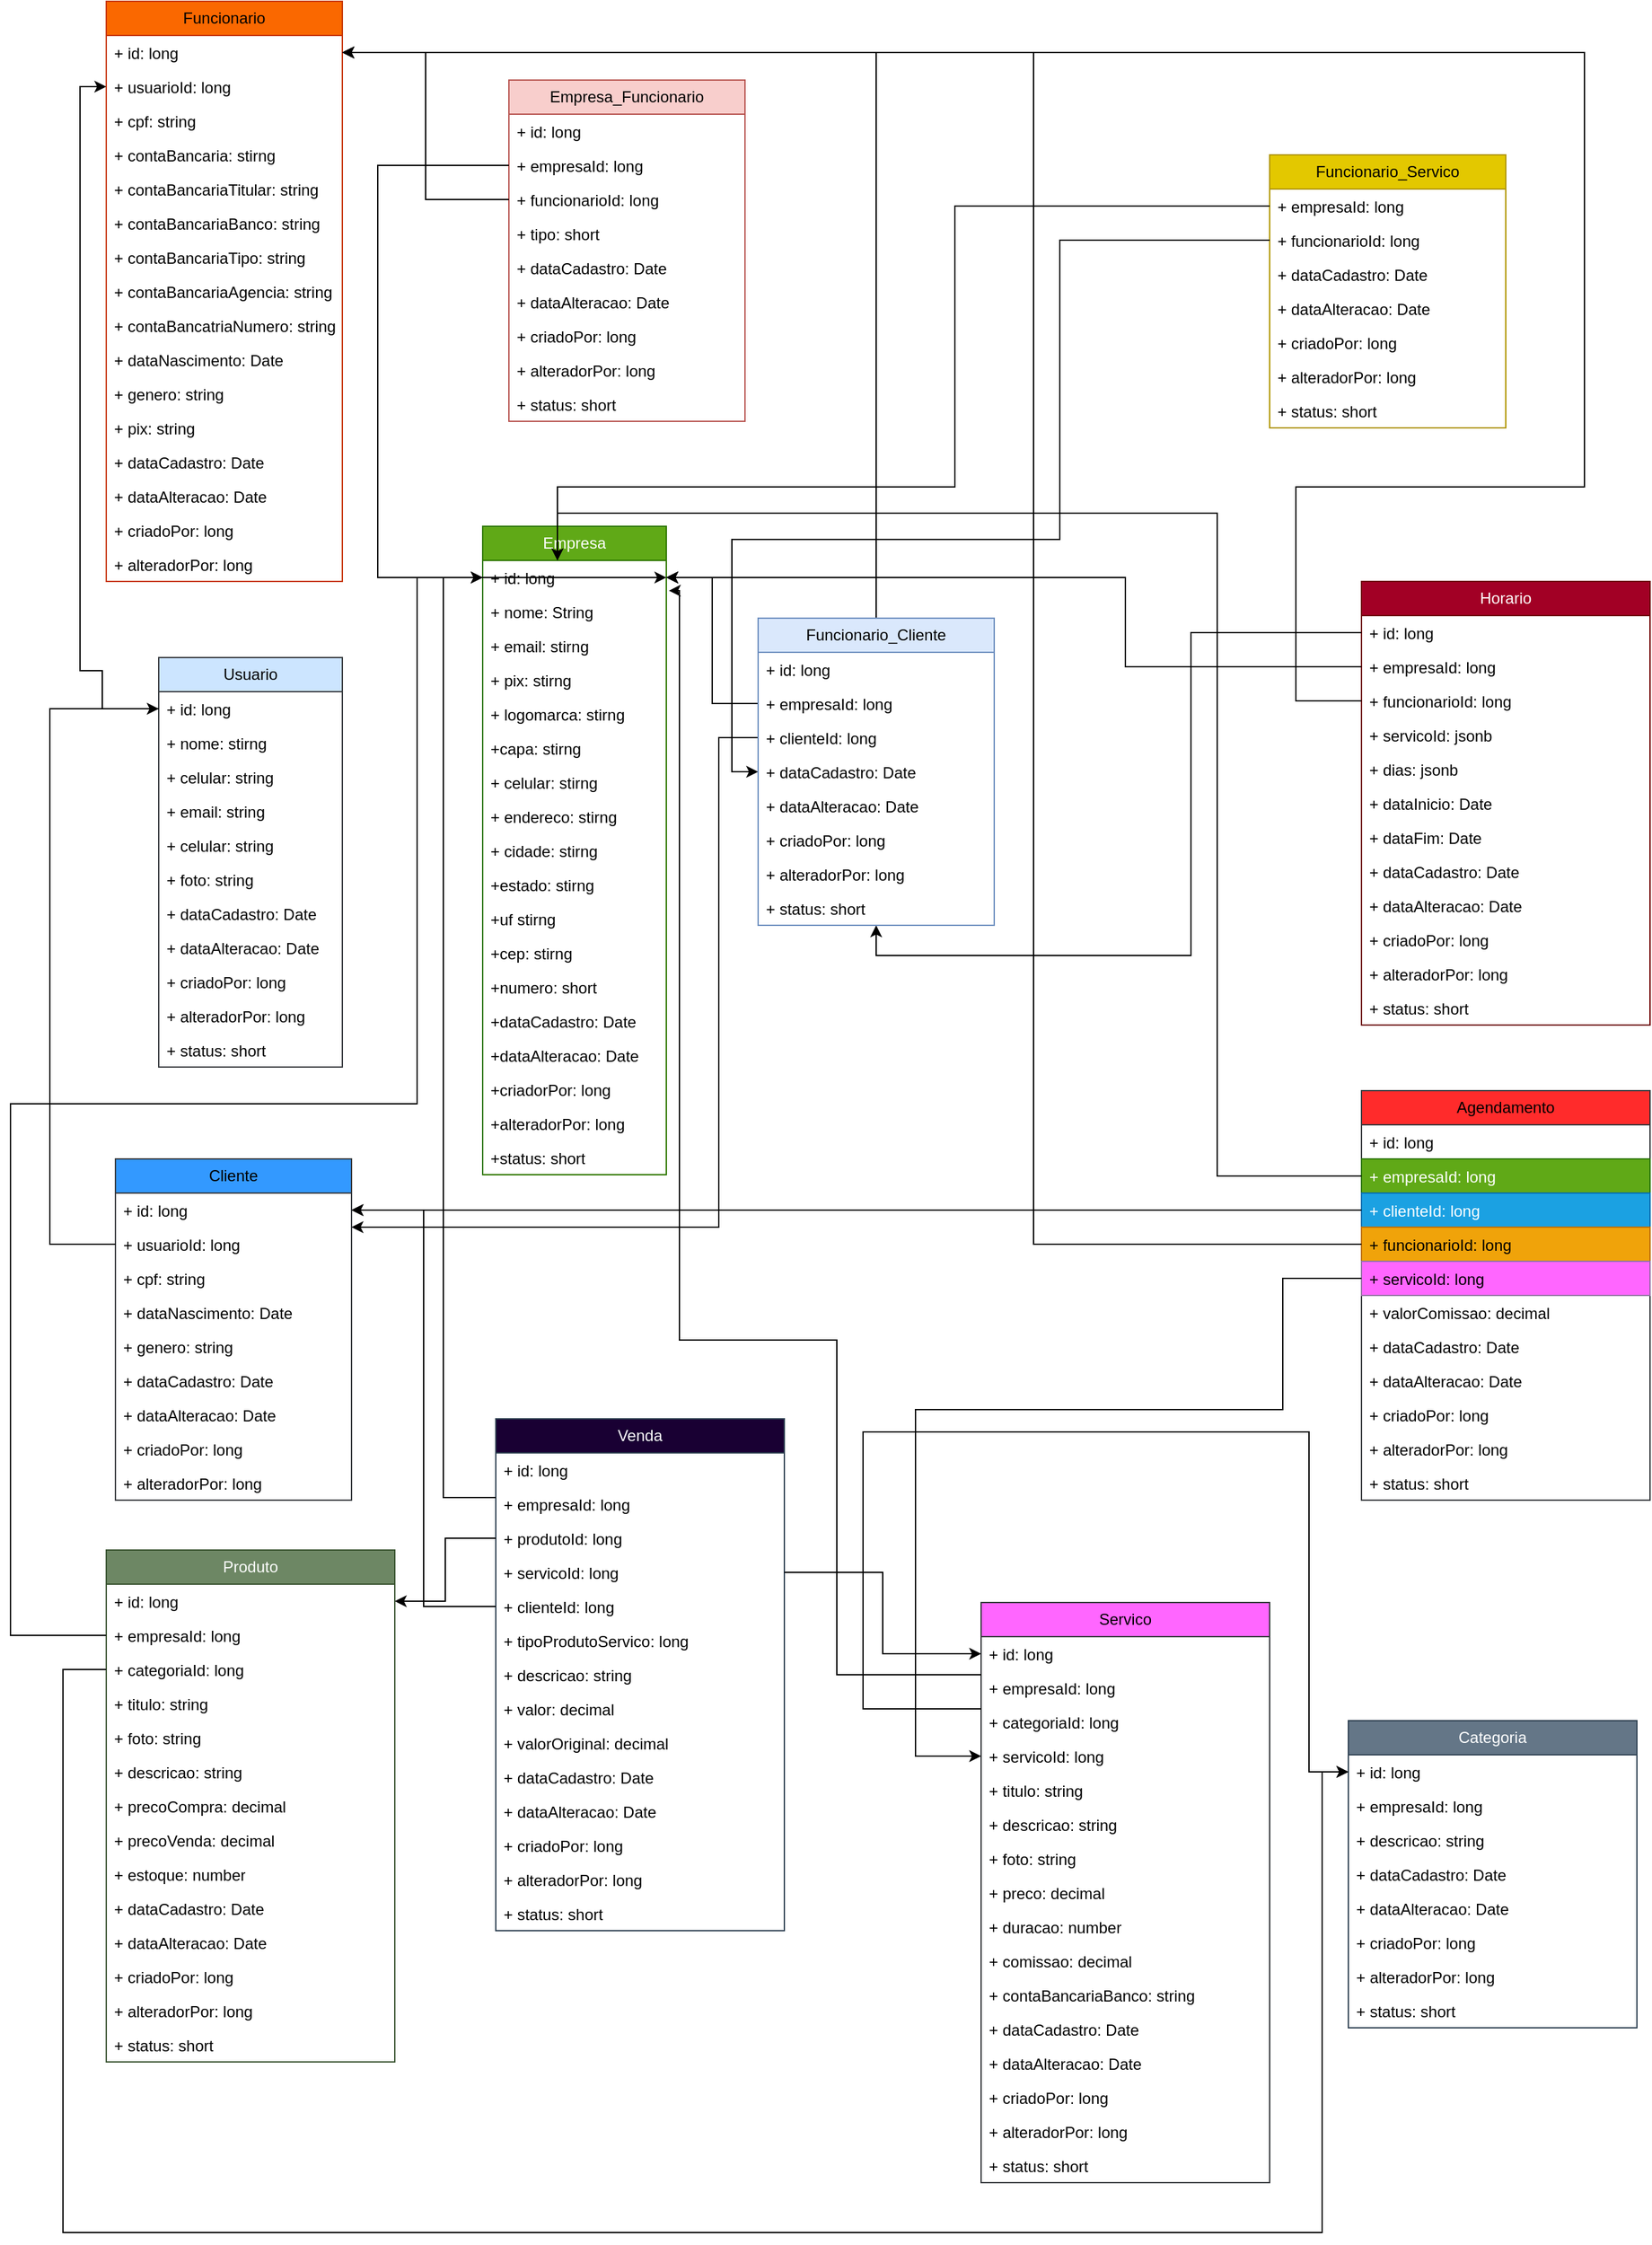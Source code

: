 <mxfile version="24.7.6">
  <diagram name="Página-1" id="XXt5jo8fjW2HpwsutsX3">
    <mxGraphModel dx="3150" dy="2006" grid="1" gridSize="10" guides="1" tooltips="1" connect="1" arrows="1" fold="1" page="1" pageScale="1" pageWidth="827" pageHeight="1169" math="0" shadow="0">
      <root>
        <mxCell id="0" />
        <mxCell id="1" parent="0" />
        <mxCell id="HWtut3ZIkHQCooh8XRnG-1" value="Empresa" style="swimlane;fontStyle=0;childLayout=stackLayout;horizontal=1;startSize=26;fillColor=#60a917;horizontalStack=0;resizeParent=1;resizeParentMax=0;resizeLast=0;collapsible=1;marginBottom=0;whiteSpace=wrap;html=1;strokeColor=#2D7600;fontColor=#ffffff;" vertex="1" parent="1">
          <mxGeometry x="-540" y="-170" width="140" height="494" as="geometry" />
        </mxCell>
        <mxCell id="HWtut3ZIkHQCooh8XRnG-2" value="+ id: long" style="text;strokeColor=none;fillColor=none;align=left;verticalAlign=top;spacingLeft=4;spacingRight=4;overflow=hidden;rotatable=0;points=[[0,0.5],[1,0.5]];portConstraint=eastwest;whiteSpace=wrap;html=1;" vertex="1" parent="HWtut3ZIkHQCooh8XRnG-1">
          <mxGeometry y="26" width="140" height="26" as="geometry" />
        </mxCell>
        <mxCell id="HWtut3ZIkHQCooh8XRnG-3" value="+ nome: String" style="text;strokeColor=none;fillColor=none;align=left;verticalAlign=top;spacingLeft=4;spacingRight=4;overflow=hidden;rotatable=0;points=[[0,0.5],[1,0.5]];portConstraint=eastwest;whiteSpace=wrap;html=1;" vertex="1" parent="HWtut3ZIkHQCooh8XRnG-1">
          <mxGeometry y="52" width="140" height="26" as="geometry" />
        </mxCell>
        <mxCell id="HWtut3ZIkHQCooh8XRnG-4" value="+ email: stirng" style="text;strokeColor=none;fillColor=none;align=left;verticalAlign=top;spacingLeft=4;spacingRight=4;overflow=hidden;rotatable=0;points=[[0,0.5],[1,0.5]];portConstraint=eastwest;whiteSpace=wrap;html=1;" vertex="1" parent="HWtut3ZIkHQCooh8XRnG-1">
          <mxGeometry y="78" width="140" height="26" as="geometry" />
        </mxCell>
        <mxCell id="HWtut3ZIkHQCooh8XRnG-241" value="+ pix: stirng" style="text;strokeColor=none;fillColor=none;align=left;verticalAlign=top;spacingLeft=4;spacingRight=4;overflow=hidden;rotatable=0;points=[[0,0.5],[1,0.5]];portConstraint=eastwest;whiteSpace=wrap;html=1;" vertex="1" parent="HWtut3ZIkHQCooh8XRnG-1">
          <mxGeometry y="104" width="140" height="26" as="geometry" />
        </mxCell>
        <mxCell id="HWtut3ZIkHQCooh8XRnG-5" value="+ logomarca: stirng" style="text;strokeColor=none;fillColor=none;align=left;verticalAlign=top;spacingLeft=4;spacingRight=4;overflow=hidden;rotatable=0;points=[[0,0.5],[1,0.5]];portConstraint=eastwest;whiteSpace=wrap;html=1;" vertex="1" parent="HWtut3ZIkHQCooh8XRnG-1">
          <mxGeometry y="130" width="140" height="26" as="geometry" />
        </mxCell>
        <mxCell id="HWtut3ZIkHQCooh8XRnG-14" value="+capa: stirng" style="text;strokeColor=none;fillColor=none;align=left;verticalAlign=top;spacingLeft=4;spacingRight=4;overflow=hidden;rotatable=0;points=[[0,0.5],[1,0.5]];portConstraint=eastwest;whiteSpace=wrap;html=1;" vertex="1" parent="HWtut3ZIkHQCooh8XRnG-1">
          <mxGeometry y="156" width="140" height="26" as="geometry" />
        </mxCell>
        <mxCell id="HWtut3ZIkHQCooh8XRnG-6" value="+ celular: stirng" style="text;strokeColor=none;fillColor=none;align=left;verticalAlign=top;spacingLeft=4;spacingRight=4;overflow=hidden;rotatable=0;points=[[0,0.5],[1,0.5]];portConstraint=eastwest;whiteSpace=wrap;html=1;" vertex="1" parent="HWtut3ZIkHQCooh8XRnG-1">
          <mxGeometry y="182" width="140" height="26" as="geometry" />
        </mxCell>
        <mxCell id="HWtut3ZIkHQCooh8XRnG-7" value="+ endereco: stirng" style="text;strokeColor=none;fillColor=none;align=left;verticalAlign=top;spacingLeft=4;spacingRight=4;overflow=hidden;rotatable=0;points=[[0,0.5],[1,0.5]];portConstraint=eastwest;whiteSpace=wrap;html=1;" vertex="1" parent="HWtut3ZIkHQCooh8XRnG-1">
          <mxGeometry y="208" width="140" height="26" as="geometry" />
        </mxCell>
        <mxCell id="HWtut3ZIkHQCooh8XRnG-8" value="+ cidade: stirng" style="text;strokeColor=none;fillColor=none;align=left;verticalAlign=top;spacingLeft=4;spacingRight=4;overflow=hidden;rotatable=0;points=[[0,0.5],[1,0.5]];portConstraint=eastwest;whiteSpace=wrap;html=1;" vertex="1" parent="HWtut3ZIkHQCooh8XRnG-1">
          <mxGeometry y="234" width="140" height="26" as="geometry" />
        </mxCell>
        <mxCell id="HWtut3ZIkHQCooh8XRnG-9" value="+estado: stirng" style="text;strokeColor=none;fillColor=none;align=left;verticalAlign=top;spacingLeft=4;spacingRight=4;overflow=hidden;rotatable=0;points=[[0,0.5],[1,0.5]];portConstraint=eastwest;whiteSpace=wrap;html=1;" vertex="1" parent="HWtut3ZIkHQCooh8XRnG-1">
          <mxGeometry y="260" width="140" height="26" as="geometry" />
        </mxCell>
        <mxCell id="HWtut3ZIkHQCooh8XRnG-10" value="+uf&amp;nbsp;stirng" style="text;strokeColor=none;fillColor=none;align=left;verticalAlign=top;spacingLeft=4;spacingRight=4;overflow=hidden;rotatable=0;points=[[0,0.5],[1,0.5]];portConstraint=eastwest;whiteSpace=wrap;html=1;" vertex="1" parent="HWtut3ZIkHQCooh8XRnG-1">
          <mxGeometry y="286" width="140" height="26" as="geometry" />
        </mxCell>
        <mxCell id="HWtut3ZIkHQCooh8XRnG-11" value="+cep:&amp;nbsp;stirng" style="text;strokeColor=none;fillColor=none;align=left;verticalAlign=top;spacingLeft=4;spacingRight=4;overflow=hidden;rotatable=0;points=[[0,0.5],[1,0.5]];portConstraint=eastwest;whiteSpace=wrap;html=1;" vertex="1" parent="HWtut3ZIkHQCooh8XRnG-1">
          <mxGeometry y="312" width="140" height="26" as="geometry" />
        </mxCell>
        <mxCell id="HWtut3ZIkHQCooh8XRnG-12" value="+numero: short" style="text;strokeColor=none;fillColor=none;align=left;verticalAlign=top;spacingLeft=4;spacingRight=4;overflow=hidden;rotatable=0;points=[[0,0.5],[1,0.5]];portConstraint=eastwest;whiteSpace=wrap;html=1;" vertex="1" parent="HWtut3ZIkHQCooh8XRnG-1">
          <mxGeometry y="338" width="140" height="26" as="geometry" />
        </mxCell>
        <mxCell id="HWtut3ZIkHQCooh8XRnG-13" value="+dataCadastro: Date" style="text;strokeColor=none;fillColor=none;align=left;verticalAlign=top;spacingLeft=4;spacingRight=4;overflow=hidden;rotatable=0;points=[[0,0.5],[1,0.5]];portConstraint=eastwest;whiteSpace=wrap;html=1;" vertex="1" parent="HWtut3ZIkHQCooh8XRnG-1">
          <mxGeometry y="364" width="140" height="26" as="geometry" />
        </mxCell>
        <mxCell id="HWtut3ZIkHQCooh8XRnG-33" value="+dataAlteracao: Date" style="text;strokeColor=none;fillColor=none;align=left;verticalAlign=top;spacingLeft=4;spacingRight=4;overflow=hidden;rotatable=0;points=[[0,0.5],[1,0.5]];portConstraint=eastwest;whiteSpace=wrap;html=1;" vertex="1" parent="HWtut3ZIkHQCooh8XRnG-1">
          <mxGeometry y="390" width="140" height="26" as="geometry" />
        </mxCell>
        <mxCell id="HWtut3ZIkHQCooh8XRnG-34" value="+criadorPor: long" style="text;strokeColor=none;fillColor=none;align=left;verticalAlign=top;spacingLeft=4;spacingRight=4;overflow=hidden;rotatable=0;points=[[0,0.5],[1,0.5]];portConstraint=eastwest;whiteSpace=wrap;html=1;" vertex="1" parent="HWtut3ZIkHQCooh8XRnG-1">
          <mxGeometry y="416" width="140" height="26" as="geometry" />
        </mxCell>
        <mxCell id="HWtut3ZIkHQCooh8XRnG-35" value="+alteradorPor: long" style="text;strokeColor=none;fillColor=none;align=left;verticalAlign=top;spacingLeft=4;spacingRight=4;overflow=hidden;rotatable=0;points=[[0,0.5],[1,0.5]];portConstraint=eastwest;whiteSpace=wrap;html=1;" vertex="1" parent="HWtut3ZIkHQCooh8XRnG-1">
          <mxGeometry y="442" width="140" height="26" as="geometry" />
        </mxCell>
        <mxCell id="HWtut3ZIkHQCooh8XRnG-68" value="+status: short" style="text;strokeColor=none;fillColor=none;align=left;verticalAlign=top;spacingLeft=4;spacingRight=4;overflow=hidden;rotatable=0;points=[[0,0.5],[1,0.5]];portConstraint=eastwest;whiteSpace=wrap;html=1;" vertex="1" parent="HWtut3ZIkHQCooh8XRnG-1">
          <mxGeometry y="468" width="140" height="26" as="geometry" />
        </mxCell>
        <mxCell id="HWtut3ZIkHQCooh8XRnG-15" value="Usuario" style="swimlane;fontStyle=0;childLayout=stackLayout;horizontal=1;startSize=26;fillColor=#cce5ff;horizontalStack=0;resizeParent=1;resizeParentMax=0;resizeLast=0;collapsible=1;marginBottom=0;whiteSpace=wrap;html=1;strokeColor=#36393d;" vertex="1" parent="1">
          <mxGeometry x="-787" y="-70" width="140" height="312" as="geometry" />
        </mxCell>
        <mxCell id="HWtut3ZIkHQCooh8XRnG-16" value="+ id: long" style="text;strokeColor=none;fillColor=none;align=left;verticalAlign=top;spacingLeft=4;spacingRight=4;overflow=hidden;rotatable=0;points=[[0,0.5],[1,0.5]];portConstraint=eastwest;whiteSpace=wrap;html=1;" vertex="1" parent="HWtut3ZIkHQCooh8XRnG-15">
          <mxGeometry y="26" width="140" height="26" as="geometry" />
        </mxCell>
        <mxCell id="HWtut3ZIkHQCooh8XRnG-17" value="+ nome:&amp;nbsp;stirng" style="text;strokeColor=none;fillColor=none;align=left;verticalAlign=top;spacingLeft=4;spacingRight=4;overflow=hidden;rotatable=0;points=[[0,0.5],[1,0.5]];portConstraint=eastwest;whiteSpace=wrap;html=1;" vertex="1" parent="HWtut3ZIkHQCooh8XRnG-15">
          <mxGeometry y="52" width="140" height="26" as="geometry" />
        </mxCell>
        <mxCell id="HWtut3ZIkHQCooh8XRnG-18" value="+ celular: string" style="text;strokeColor=none;fillColor=none;align=left;verticalAlign=top;spacingLeft=4;spacingRight=4;overflow=hidden;rotatable=0;points=[[0,0.5],[1,0.5]];portConstraint=eastwest;whiteSpace=wrap;html=1;" vertex="1" parent="HWtut3ZIkHQCooh8XRnG-15">
          <mxGeometry y="78" width="140" height="26" as="geometry" />
        </mxCell>
        <mxCell id="HWtut3ZIkHQCooh8XRnG-19" value="+ email: string" style="text;strokeColor=none;fillColor=none;align=left;verticalAlign=top;spacingLeft=4;spacingRight=4;overflow=hidden;rotatable=0;points=[[0,0.5],[1,0.5]];portConstraint=eastwest;whiteSpace=wrap;html=1;" vertex="1" parent="HWtut3ZIkHQCooh8XRnG-15">
          <mxGeometry y="104" width="140" height="26" as="geometry" />
        </mxCell>
        <mxCell id="HWtut3ZIkHQCooh8XRnG-20" value="+ celular: string" style="text;strokeColor=none;fillColor=none;align=left;verticalAlign=top;spacingLeft=4;spacingRight=4;overflow=hidden;rotatable=0;points=[[0,0.5],[1,0.5]];portConstraint=eastwest;whiteSpace=wrap;html=1;" vertex="1" parent="HWtut3ZIkHQCooh8XRnG-15">
          <mxGeometry y="130" width="140" height="26" as="geometry" />
        </mxCell>
        <mxCell id="HWtut3ZIkHQCooh8XRnG-21" value="+ foto: string" style="text;strokeColor=none;fillColor=none;align=left;verticalAlign=top;spacingLeft=4;spacingRight=4;overflow=hidden;rotatable=0;points=[[0,0.5],[1,0.5]];portConstraint=eastwest;whiteSpace=wrap;html=1;" vertex="1" parent="HWtut3ZIkHQCooh8XRnG-15">
          <mxGeometry y="156" width="140" height="26" as="geometry" />
        </mxCell>
        <mxCell id="HWtut3ZIkHQCooh8XRnG-26" value="+ dataCadastro: Date" style="text;strokeColor=none;fillColor=none;align=left;verticalAlign=top;spacingLeft=4;spacingRight=4;overflow=hidden;rotatable=0;points=[[0,0.5],[1,0.5]];portConstraint=eastwest;whiteSpace=wrap;html=1;" vertex="1" parent="HWtut3ZIkHQCooh8XRnG-15">
          <mxGeometry y="182" width="140" height="26" as="geometry" />
        </mxCell>
        <mxCell id="HWtut3ZIkHQCooh8XRnG-27" value="+ dataAlteracao: Date" style="text;strokeColor=none;fillColor=none;align=left;verticalAlign=top;spacingLeft=4;spacingRight=4;overflow=hidden;rotatable=0;points=[[0,0.5],[1,0.5]];portConstraint=eastwest;whiteSpace=wrap;html=1;" vertex="1" parent="HWtut3ZIkHQCooh8XRnG-15">
          <mxGeometry y="208" width="140" height="26" as="geometry" />
        </mxCell>
        <mxCell id="HWtut3ZIkHQCooh8XRnG-28" value="+ criadoPor: long" style="text;strokeColor=none;fillColor=none;align=left;verticalAlign=top;spacingLeft=4;spacingRight=4;overflow=hidden;rotatable=0;points=[[0,0.5],[1,0.5]];portConstraint=eastwest;whiteSpace=wrap;html=1;" vertex="1" parent="HWtut3ZIkHQCooh8XRnG-15">
          <mxGeometry y="234" width="140" height="26" as="geometry" />
        </mxCell>
        <mxCell id="HWtut3ZIkHQCooh8XRnG-29" value="+ alteradorPor: long" style="text;strokeColor=none;fillColor=none;align=left;verticalAlign=top;spacingLeft=4;spacingRight=4;overflow=hidden;rotatable=0;points=[[0,0.5],[1,0.5]];portConstraint=eastwest;whiteSpace=wrap;html=1;" vertex="1" parent="HWtut3ZIkHQCooh8XRnG-15">
          <mxGeometry y="260" width="140" height="26" as="geometry" />
        </mxCell>
        <mxCell id="HWtut3ZIkHQCooh8XRnG-70" value="+ status: short" style="text;strokeColor=none;fillColor=none;align=left;verticalAlign=top;spacingLeft=4;spacingRight=4;overflow=hidden;rotatable=0;points=[[0,0.5],[1,0.5]];portConstraint=eastwest;whiteSpace=wrap;html=1;" vertex="1" parent="HWtut3ZIkHQCooh8XRnG-15">
          <mxGeometry y="286" width="140" height="26" as="geometry" />
        </mxCell>
        <mxCell id="HWtut3ZIkHQCooh8XRnG-36" value="Funcionario" style="swimlane;fontStyle=0;childLayout=stackLayout;horizontal=1;startSize=26;fillColor=#fa6800;horizontalStack=0;resizeParent=1;resizeParentMax=0;resizeLast=0;collapsible=1;marginBottom=0;whiteSpace=wrap;html=1;strokeColor=#C73500;fontColor=#000000;" vertex="1" parent="1">
          <mxGeometry x="-827" y="-570" width="180" height="442" as="geometry" />
        </mxCell>
        <mxCell id="HWtut3ZIkHQCooh8XRnG-37" value="+ id: long" style="text;strokeColor=none;fillColor=none;align=left;verticalAlign=top;spacingLeft=4;spacingRight=4;overflow=hidden;rotatable=0;points=[[0,0.5],[1,0.5]];portConstraint=eastwest;whiteSpace=wrap;html=1;" vertex="1" parent="HWtut3ZIkHQCooh8XRnG-36">
          <mxGeometry y="26" width="180" height="26" as="geometry" />
        </mxCell>
        <mxCell id="HWtut3ZIkHQCooh8XRnG-50" value="+ usuarioId: long" style="text;strokeColor=none;fillColor=none;align=left;verticalAlign=top;spacingLeft=4;spacingRight=4;overflow=hidden;rotatable=0;points=[[0,0.5],[1,0.5]];portConstraint=eastwest;whiteSpace=wrap;html=1;" vertex="1" parent="HWtut3ZIkHQCooh8XRnG-36">
          <mxGeometry y="52" width="180" height="26" as="geometry" />
        </mxCell>
        <mxCell id="HWtut3ZIkHQCooh8XRnG-49" value="+ cpf: string" style="text;strokeColor=none;fillColor=none;align=left;verticalAlign=top;spacingLeft=4;spacingRight=4;overflow=hidden;rotatable=0;points=[[0,0.5],[1,0.5]];portConstraint=eastwest;whiteSpace=wrap;html=1;" vertex="1" parent="HWtut3ZIkHQCooh8XRnG-36">
          <mxGeometry y="78" width="180" height="26" as="geometry" />
        </mxCell>
        <mxCell id="HWtut3ZIkHQCooh8XRnG-38" value="+ contaBancaria:&amp;nbsp;stirng" style="text;strokeColor=none;fillColor=none;align=left;verticalAlign=top;spacingLeft=4;spacingRight=4;overflow=hidden;rotatable=0;points=[[0,0.5],[1,0.5]];portConstraint=eastwest;whiteSpace=wrap;html=1;" vertex="1" parent="HWtut3ZIkHQCooh8XRnG-36">
          <mxGeometry y="104" width="180" height="26" as="geometry" />
        </mxCell>
        <mxCell id="HWtut3ZIkHQCooh8XRnG-39" value="+ contaBancariaTitular: string" style="text;strokeColor=none;fillColor=none;align=left;verticalAlign=top;spacingLeft=4;spacingRight=4;overflow=hidden;rotatable=0;points=[[0,0.5],[1,0.5]];portConstraint=eastwest;whiteSpace=wrap;html=1;" vertex="1" parent="HWtut3ZIkHQCooh8XRnG-36">
          <mxGeometry y="130" width="180" height="26" as="geometry" />
        </mxCell>
        <mxCell id="HWtut3ZIkHQCooh8XRnG-40" value="+ contaBancariaBanco: string" style="text;strokeColor=none;fillColor=none;align=left;verticalAlign=top;spacingLeft=4;spacingRight=4;overflow=hidden;rotatable=0;points=[[0,0.5],[1,0.5]];portConstraint=eastwest;whiteSpace=wrap;html=1;" vertex="1" parent="HWtut3ZIkHQCooh8XRnG-36">
          <mxGeometry y="156" width="180" height="26" as="geometry" />
        </mxCell>
        <mxCell id="HWtut3ZIkHQCooh8XRnG-41" value="+ contaBancariaTipo: string" style="text;strokeColor=none;fillColor=none;align=left;verticalAlign=top;spacingLeft=4;spacingRight=4;overflow=hidden;rotatable=0;points=[[0,0.5],[1,0.5]];portConstraint=eastwest;whiteSpace=wrap;html=1;" vertex="1" parent="HWtut3ZIkHQCooh8XRnG-36">
          <mxGeometry y="182" width="180" height="26" as="geometry" />
        </mxCell>
        <mxCell id="HWtut3ZIkHQCooh8XRnG-42" value="+ contaBancariaAgencia: string" style="text;strokeColor=none;fillColor=none;align=left;verticalAlign=top;spacingLeft=4;spacingRight=4;overflow=hidden;rotatable=0;points=[[0,0.5],[1,0.5]];portConstraint=eastwest;whiteSpace=wrap;html=1;" vertex="1" parent="HWtut3ZIkHQCooh8XRnG-36">
          <mxGeometry y="208" width="180" height="26" as="geometry" />
        </mxCell>
        <mxCell id="HWtut3ZIkHQCooh8XRnG-43" value="+ contaBancatriaNumero: string" style="text;strokeColor=none;fillColor=none;align=left;verticalAlign=top;spacingLeft=4;spacingRight=4;overflow=hidden;rotatable=0;points=[[0,0.5],[1,0.5]];portConstraint=eastwest;whiteSpace=wrap;html=1;" vertex="1" parent="HWtut3ZIkHQCooh8XRnG-36">
          <mxGeometry y="234" width="180" height="26" as="geometry" />
        </mxCell>
        <mxCell id="HWtut3ZIkHQCooh8XRnG-22" value="+ dataNascimento: Date" style="text;strokeColor=none;fillColor=none;align=left;verticalAlign=top;spacingLeft=4;spacingRight=4;overflow=hidden;rotatable=0;points=[[0,0.5],[1,0.5]];portConstraint=eastwest;whiteSpace=wrap;html=1;" vertex="1" parent="HWtut3ZIkHQCooh8XRnG-36">
          <mxGeometry y="260" width="180" height="26" as="geometry" />
        </mxCell>
        <mxCell id="HWtut3ZIkHQCooh8XRnG-25" value="+ genero: string" style="text;strokeColor=none;fillColor=none;align=left;verticalAlign=top;spacingLeft=4;spacingRight=4;overflow=hidden;rotatable=0;points=[[0,0.5],[1,0.5]];portConstraint=eastwest;whiteSpace=wrap;html=1;" vertex="1" parent="HWtut3ZIkHQCooh8XRnG-36">
          <mxGeometry y="286" width="180" height="26" as="geometry" />
        </mxCell>
        <mxCell id="HWtut3ZIkHQCooh8XRnG-44" value="+ pix: string" style="text;strokeColor=none;fillColor=none;align=left;verticalAlign=top;spacingLeft=4;spacingRight=4;overflow=hidden;rotatable=0;points=[[0,0.5],[1,0.5]];portConstraint=eastwest;whiteSpace=wrap;html=1;" vertex="1" parent="HWtut3ZIkHQCooh8XRnG-36">
          <mxGeometry y="312" width="180" height="26" as="geometry" />
        </mxCell>
        <mxCell id="HWtut3ZIkHQCooh8XRnG-45" value="+ dataCadastro: Date" style="text;strokeColor=none;fillColor=none;align=left;verticalAlign=top;spacingLeft=4;spacingRight=4;overflow=hidden;rotatable=0;points=[[0,0.5],[1,0.5]];portConstraint=eastwest;whiteSpace=wrap;html=1;" vertex="1" parent="HWtut3ZIkHQCooh8XRnG-36">
          <mxGeometry y="338" width="180" height="26" as="geometry" />
        </mxCell>
        <mxCell id="HWtut3ZIkHQCooh8XRnG-46" value="+ dataAlteracao: Date" style="text;strokeColor=none;fillColor=none;align=left;verticalAlign=top;spacingLeft=4;spacingRight=4;overflow=hidden;rotatable=0;points=[[0,0.5],[1,0.5]];portConstraint=eastwest;whiteSpace=wrap;html=1;" vertex="1" parent="HWtut3ZIkHQCooh8XRnG-36">
          <mxGeometry y="364" width="180" height="26" as="geometry" />
        </mxCell>
        <mxCell id="HWtut3ZIkHQCooh8XRnG-47" value="+ criadoPor: long" style="text;strokeColor=none;fillColor=none;align=left;verticalAlign=top;spacingLeft=4;spacingRight=4;overflow=hidden;rotatable=0;points=[[0,0.5],[1,0.5]];portConstraint=eastwest;whiteSpace=wrap;html=1;" vertex="1" parent="HWtut3ZIkHQCooh8XRnG-36">
          <mxGeometry y="390" width="180" height="26" as="geometry" />
        </mxCell>
        <mxCell id="HWtut3ZIkHQCooh8XRnG-48" value="+ alteradorPor: long" style="text;strokeColor=none;fillColor=none;align=left;verticalAlign=top;spacingLeft=4;spacingRight=4;overflow=hidden;rotatable=0;points=[[0,0.5],[1,0.5]];portConstraint=eastwest;whiteSpace=wrap;html=1;" vertex="1" parent="HWtut3ZIkHQCooh8XRnG-36">
          <mxGeometry y="416" width="180" height="26" as="geometry" />
        </mxCell>
        <mxCell id="HWtut3ZIkHQCooh8XRnG-52" value="Servico" style="swimlane;fontStyle=0;childLayout=stackLayout;horizontal=1;startSize=26;fillColor=#FF66FF;horizontalStack=0;resizeParent=1;resizeParentMax=0;resizeLast=0;collapsible=1;marginBottom=0;whiteSpace=wrap;html=1;strokeColor=#36393d;" vertex="1" parent="1">
          <mxGeometry x="-160" y="650" width="220" height="442" as="geometry" />
        </mxCell>
        <mxCell id="HWtut3ZIkHQCooh8XRnG-53" value="+ id: long" style="text;strokeColor=none;fillColor=none;align=left;verticalAlign=top;spacingLeft=4;spacingRight=4;overflow=hidden;rotatable=0;points=[[0,0.5],[1,0.5]];portConstraint=eastwest;whiteSpace=wrap;html=1;" vertex="1" parent="HWtut3ZIkHQCooh8XRnG-52">
          <mxGeometry y="26" width="220" height="26" as="geometry" />
        </mxCell>
        <mxCell id="HWtut3ZIkHQCooh8XRnG-117" value="+ empresaId: long" style="text;strokeColor=none;fillColor=none;align=left;verticalAlign=top;spacingLeft=4;spacingRight=4;overflow=hidden;rotatable=0;points=[[0,0.5],[1,0.5]];portConstraint=eastwest;whiteSpace=wrap;html=1;" vertex="1" parent="HWtut3ZIkHQCooh8XRnG-52">
          <mxGeometry y="52" width="220" height="26" as="geometry" />
        </mxCell>
        <mxCell id="HWtut3ZIkHQCooh8XRnG-220" value="+ categoriaId: long" style="text;strokeColor=none;fillColor=none;align=left;verticalAlign=top;spacingLeft=4;spacingRight=4;overflow=hidden;rotatable=0;points=[[0,0.5],[1,0.5]];portConstraint=eastwest;whiteSpace=wrap;html=1;" vertex="1" parent="HWtut3ZIkHQCooh8XRnG-52">
          <mxGeometry y="78" width="220" height="26" as="geometry" />
        </mxCell>
        <mxCell id="HWtut3ZIkHQCooh8XRnG-261" value="+ servicoId: long" style="text;strokeColor=none;fillColor=none;align=left;verticalAlign=top;spacingLeft=4;spacingRight=4;overflow=hidden;rotatable=0;points=[[0,0.5],[1,0.5]];portConstraint=eastwest;whiteSpace=wrap;html=1;" vertex="1" parent="HWtut3ZIkHQCooh8XRnG-52">
          <mxGeometry y="104" width="220" height="26" as="geometry" />
        </mxCell>
        <mxCell id="HWtut3ZIkHQCooh8XRnG-54" value="+ titulo: string" style="text;strokeColor=none;fillColor=none;align=left;verticalAlign=top;spacingLeft=4;spacingRight=4;overflow=hidden;rotatable=0;points=[[0,0.5],[1,0.5]];portConstraint=eastwest;whiteSpace=wrap;html=1;" vertex="1" parent="HWtut3ZIkHQCooh8XRnG-52">
          <mxGeometry y="130" width="220" height="26" as="geometry" />
        </mxCell>
        <mxCell id="HWtut3ZIkHQCooh8XRnG-200" value="+ descricao: string" style="text;strokeColor=none;fillColor=none;align=left;verticalAlign=top;spacingLeft=4;spacingRight=4;overflow=hidden;rotatable=0;points=[[0,0.5],[1,0.5]];portConstraint=eastwest;whiteSpace=wrap;html=1;" vertex="1" parent="HWtut3ZIkHQCooh8XRnG-52">
          <mxGeometry y="156" width="220" height="26" as="geometry" />
        </mxCell>
        <mxCell id="HWtut3ZIkHQCooh8XRnG-120" value="+ foto: string" style="text;strokeColor=none;fillColor=none;align=left;verticalAlign=top;spacingLeft=4;spacingRight=4;overflow=hidden;rotatable=0;points=[[0,0.5],[1,0.5]];portConstraint=eastwest;whiteSpace=wrap;html=1;" vertex="1" parent="HWtut3ZIkHQCooh8XRnG-52">
          <mxGeometry y="182" width="220" height="26" as="geometry" />
        </mxCell>
        <mxCell id="HWtut3ZIkHQCooh8XRnG-55" value="+ preco: decimal" style="text;strokeColor=none;fillColor=none;align=left;verticalAlign=top;spacingLeft=4;spacingRight=4;overflow=hidden;rotatable=0;points=[[0,0.5],[1,0.5]];portConstraint=eastwest;whiteSpace=wrap;html=1;" vertex="1" parent="HWtut3ZIkHQCooh8XRnG-52">
          <mxGeometry y="208" width="220" height="26" as="geometry" />
        </mxCell>
        <mxCell id="HWtut3ZIkHQCooh8XRnG-56" value="+ duracao:&amp;nbsp;number" style="text;strokeColor=none;fillColor=none;align=left;verticalAlign=top;spacingLeft=4;spacingRight=4;overflow=hidden;rotatable=0;points=[[0,0.5],[1,0.5]];portConstraint=eastwest;whiteSpace=wrap;html=1;" vertex="1" parent="HWtut3ZIkHQCooh8XRnG-52">
          <mxGeometry y="234" width="220" height="26" as="geometry" />
        </mxCell>
        <mxCell id="HWtut3ZIkHQCooh8XRnG-57" value="+ comissao: decimal" style="text;strokeColor=none;fillColor=none;align=left;verticalAlign=top;spacingLeft=4;spacingRight=4;overflow=hidden;rotatable=0;points=[[0,0.5],[1,0.5]];portConstraint=eastwest;whiteSpace=wrap;html=1;" vertex="1" parent="HWtut3ZIkHQCooh8XRnG-52">
          <mxGeometry y="260" width="220" height="26" as="geometry" />
        </mxCell>
        <mxCell id="HWtut3ZIkHQCooh8XRnG-58" value="+ contaBancariaBanco: string" style="text;strokeColor=none;fillColor=none;align=left;verticalAlign=top;spacingLeft=4;spacingRight=4;overflow=hidden;rotatable=0;points=[[0,0.5],[1,0.5]];portConstraint=eastwest;whiteSpace=wrap;html=1;" vertex="1" parent="HWtut3ZIkHQCooh8XRnG-52">
          <mxGeometry y="286" width="220" height="26" as="geometry" />
        </mxCell>
        <mxCell id="HWtut3ZIkHQCooh8XRnG-63" value="+ dataCadastro: Date" style="text;strokeColor=none;fillColor=none;align=left;verticalAlign=top;spacingLeft=4;spacingRight=4;overflow=hidden;rotatable=0;points=[[0,0.5],[1,0.5]];portConstraint=eastwest;whiteSpace=wrap;html=1;" vertex="1" parent="HWtut3ZIkHQCooh8XRnG-52">
          <mxGeometry y="312" width="220" height="26" as="geometry" />
        </mxCell>
        <mxCell id="HWtut3ZIkHQCooh8XRnG-64" value="+ dataAlteracao: Date" style="text;strokeColor=none;fillColor=none;align=left;verticalAlign=top;spacingLeft=4;spacingRight=4;overflow=hidden;rotatable=0;points=[[0,0.5],[1,0.5]];portConstraint=eastwest;whiteSpace=wrap;html=1;" vertex="1" parent="HWtut3ZIkHQCooh8XRnG-52">
          <mxGeometry y="338" width="220" height="26" as="geometry" />
        </mxCell>
        <mxCell id="HWtut3ZIkHQCooh8XRnG-65" value="+ criadoPor: long" style="text;strokeColor=none;fillColor=none;align=left;verticalAlign=top;spacingLeft=4;spacingRight=4;overflow=hidden;rotatable=0;points=[[0,0.5],[1,0.5]];portConstraint=eastwest;whiteSpace=wrap;html=1;" vertex="1" parent="HWtut3ZIkHQCooh8XRnG-52">
          <mxGeometry y="364" width="220" height="26" as="geometry" />
        </mxCell>
        <mxCell id="HWtut3ZIkHQCooh8XRnG-66" value="+ alteradorPor: long" style="text;strokeColor=none;fillColor=none;align=left;verticalAlign=top;spacingLeft=4;spacingRight=4;overflow=hidden;rotatable=0;points=[[0,0.5],[1,0.5]];portConstraint=eastwest;whiteSpace=wrap;html=1;" vertex="1" parent="HWtut3ZIkHQCooh8XRnG-52">
          <mxGeometry y="390" width="220" height="26" as="geometry" />
        </mxCell>
        <mxCell id="HWtut3ZIkHQCooh8XRnG-71" value="+ status: short" style="text;strokeColor=none;fillColor=none;align=left;verticalAlign=top;spacingLeft=4;spacingRight=4;overflow=hidden;rotatable=0;points=[[0,0.5],[1,0.5]];portConstraint=eastwest;whiteSpace=wrap;html=1;" vertex="1" parent="HWtut3ZIkHQCooh8XRnG-52">
          <mxGeometry y="416" width="220" height="26" as="geometry" />
        </mxCell>
        <mxCell id="HWtut3ZIkHQCooh8XRnG-72" value="Horario" style="swimlane;fontStyle=0;childLayout=stackLayout;horizontal=1;startSize=26;fillColor=#a20025;horizontalStack=0;resizeParent=1;resizeParentMax=0;resizeLast=0;collapsible=1;marginBottom=0;whiteSpace=wrap;html=1;strokeColor=#6F0000;fontColor=#ffffff;" vertex="1" parent="1">
          <mxGeometry x="130" y="-128" width="220" height="338" as="geometry" />
        </mxCell>
        <mxCell id="HWtut3ZIkHQCooh8XRnG-73" value="+ id: long" style="text;strokeColor=none;fillColor=none;align=left;verticalAlign=top;spacingLeft=4;spacingRight=4;overflow=hidden;rotatable=0;points=[[0,0.5],[1,0.5]];portConstraint=eastwest;whiteSpace=wrap;html=1;" vertex="1" parent="HWtut3ZIkHQCooh8XRnG-72">
          <mxGeometry y="26" width="220" height="26" as="geometry" />
        </mxCell>
        <mxCell id="HWtut3ZIkHQCooh8XRnG-74" value="+ empresaId: long" style="text;strokeColor=none;fillColor=none;align=left;verticalAlign=top;spacingLeft=4;spacingRight=4;overflow=hidden;rotatable=0;points=[[0,0.5],[1,0.5]];portConstraint=eastwest;whiteSpace=wrap;html=1;" vertex="1" parent="HWtut3ZIkHQCooh8XRnG-72">
          <mxGeometry y="52" width="220" height="26" as="geometry" />
        </mxCell>
        <mxCell id="HWtut3ZIkHQCooh8XRnG-122" value="+ funcionarioId: long" style="text;strokeColor=none;fillColor=none;align=left;verticalAlign=top;spacingLeft=4;spacingRight=4;overflow=hidden;rotatable=0;points=[[0,0.5],[1,0.5]];portConstraint=eastwest;whiteSpace=wrap;html=1;" vertex="1" parent="HWtut3ZIkHQCooh8XRnG-72">
          <mxGeometry y="78" width="220" height="26" as="geometry" />
        </mxCell>
        <mxCell id="HWtut3ZIkHQCooh8XRnG-75" value="+ servicoId: jsonb" style="text;strokeColor=none;fillColor=none;align=left;verticalAlign=top;spacingLeft=4;spacingRight=4;overflow=hidden;rotatable=0;points=[[0,0.5],[1,0.5]];portConstraint=eastwest;whiteSpace=wrap;html=1;" vertex="1" parent="HWtut3ZIkHQCooh8XRnG-72">
          <mxGeometry y="104" width="220" height="26" as="geometry" />
        </mxCell>
        <mxCell id="HWtut3ZIkHQCooh8XRnG-76" value="+ dias:&amp;nbsp;jsonb" style="text;strokeColor=none;fillColor=none;align=left;verticalAlign=top;spacingLeft=4;spacingRight=4;overflow=hidden;rotatable=0;points=[[0,0.5],[1,0.5]];portConstraint=eastwest;whiteSpace=wrap;html=1;" vertex="1" parent="HWtut3ZIkHQCooh8XRnG-72">
          <mxGeometry y="130" width="220" height="26" as="geometry" />
        </mxCell>
        <mxCell id="HWtut3ZIkHQCooh8XRnG-81" value="+ dataInicio: Date" style="text;strokeColor=none;fillColor=none;align=left;verticalAlign=top;spacingLeft=4;spacingRight=4;overflow=hidden;rotatable=0;points=[[0,0.5],[1,0.5]];portConstraint=eastwest;whiteSpace=wrap;html=1;" vertex="1" parent="HWtut3ZIkHQCooh8XRnG-72">
          <mxGeometry y="156" width="220" height="26" as="geometry" />
        </mxCell>
        <mxCell id="HWtut3ZIkHQCooh8XRnG-82" value="+ dataFim: Date" style="text;strokeColor=none;fillColor=none;align=left;verticalAlign=top;spacingLeft=4;spacingRight=4;overflow=hidden;rotatable=0;points=[[0,0.5],[1,0.5]];portConstraint=eastwest;whiteSpace=wrap;html=1;" vertex="1" parent="HWtut3ZIkHQCooh8XRnG-72">
          <mxGeometry y="182" width="220" height="26" as="geometry" />
        </mxCell>
        <mxCell id="HWtut3ZIkHQCooh8XRnG-83" value="+ dataCadastro: Date" style="text;strokeColor=none;fillColor=none;align=left;verticalAlign=top;spacingLeft=4;spacingRight=4;overflow=hidden;rotatable=0;points=[[0,0.5],[1,0.5]];portConstraint=eastwest;whiteSpace=wrap;html=1;" vertex="1" parent="HWtut3ZIkHQCooh8XRnG-72">
          <mxGeometry y="208" width="220" height="26" as="geometry" />
        </mxCell>
        <mxCell id="HWtut3ZIkHQCooh8XRnG-84" value="+ dataAlteracao: Date" style="text;strokeColor=none;fillColor=none;align=left;verticalAlign=top;spacingLeft=4;spacingRight=4;overflow=hidden;rotatable=0;points=[[0,0.5],[1,0.5]];portConstraint=eastwest;whiteSpace=wrap;html=1;" vertex="1" parent="HWtut3ZIkHQCooh8XRnG-72">
          <mxGeometry y="234" width="220" height="26" as="geometry" />
        </mxCell>
        <mxCell id="HWtut3ZIkHQCooh8XRnG-85" value="+ criadoPor: long" style="text;strokeColor=none;fillColor=none;align=left;verticalAlign=top;spacingLeft=4;spacingRight=4;overflow=hidden;rotatable=0;points=[[0,0.5],[1,0.5]];portConstraint=eastwest;whiteSpace=wrap;html=1;" vertex="1" parent="HWtut3ZIkHQCooh8XRnG-72">
          <mxGeometry y="260" width="220" height="26" as="geometry" />
        </mxCell>
        <mxCell id="HWtut3ZIkHQCooh8XRnG-86" value="+ alteradorPor: long" style="text;strokeColor=none;fillColor=none;align=left;verticalAlign=top;spacingLeft=4;spacingRight=4;overflow=hidden;rotatable=0;points=[[0,0.5],[1,0.5]];portConstraint=eastwest;whiteSpace=wrap;html=1;" vertex="1" parent="HWtut3ZIkHQCooh8XRnG-72">
          <mxGeometry y="286" width="220" height="26" as="geometry" />
        </mxCell>
        <mxCell id="HWtut3ZIkHQCooh8XRnG-87" value="+ status: short" style="text;strokeColor=none;fillColor=none;align=left;verticalAlign=top;spacingLeft=4;spacingRight=4;overflow=hidden;rotatable=0;points=[[0,0.5],[1,0.5]];portConstraint=eastwest;whiteSpace=wrap;html=1;" vertex="1" parent="HWtut3ZIkHQCooh8XRnG-72">
          <mxGeometry y="312" width="220" height="26" as="geometry" />
        </mxCell>
        <mxCell id="HWtut3ZIkHQCooh8XRnG-89" value="Empresa_Funcionario" style="swimlane;fontStyle=0;childLayout=stackLayout;horizontal=1;startSize=26;fillColor=#f8cecc;horizontalStack=0;resizeParent=1;resizeParentMax=0;resizeLast=0;collapsible=1;marginBottom=0;whiteSpace=wrap;html=1;strokeColor=#b85450;" vertex="1" parent="1">
          <mxGeometry x="-520" y="-510" width="180" height="260" as="geometry" />
        </mxCell>
        <mxCell id="HWtut3ZIkHQCooh8XRnG-90" value="+ id: long" style="text;strokeColor=none;fillColor=none;align=left;verticalAlign=top;spacingLeft=4;spacingRight=4;overflow=hidden;rotatable=0;points=[[0,0.5],[1,0.5]];portConstraint=eastwest;whiteSpace=wrap;html=1;" vertex="1" parent="HWtut3ZIkHQCooh8XRnG-89">
          <mxGeometry y="26" width="180" height="26" as="geometry" />
        </mxCell>
        <mxCell id="HWtut3ZIkHQCooh8XRnG-104" value="+ empresaId: long" style="text;strokeColor=none;fillColor=none;align=left;verticalAlign=top;spacingLeft=4;spacingRight=4;overflow=hidden;rotatable=0;points=[[0,0.5],[1,0.5]];portConstraint=eastwest;whiteSpace=wrap;html=1;" vertex="1" parent="HWtut3ZIkHQCooh8XRnG-89">
          <mxGeometry y="52" width="180" height="26" as="geometry" />
        </mxCell>
        <mxCell id="HWtut3ZIkHQCooh8XRnG-91" value="+ funcionarioId: long" style="text;strokeColor=none;fillColor=none;align=left;verticalAlign=top;spacingLeft=4;spacingRight=4;overflow=hidden;rotatable=0;points=[[0,0.5],[1,0.5]];portConstraint=eastwest;whiteSpace=wrap;html=1;" vertex="1" parent="HWtut3ZIkHQCooh8XRnG-89">
          <mxGeometry y="78" width="180" height="26" as="geometry" />
        </mxCell>
        <mxCell id="HWtut3ZIkHQCooh8XRnG-242" value="+ tipo: short" style="text;strokeColor=none;fillColor=none;align=left;verticalAlign=top;spacingLeft=4;spacingRight=4;overflow=hidden;rotatable=0;points=[[0,0.5],[1,0.5]];portConstraint=eastwest;whiteSpace=wrap;html=1;" vertex="1" parent="HWtut3ZIkHQCooh8XRnG-89">
          <mxGeometry y="104" width="180" height="26" as="geometry" />
        </mxCell>
        <mxCell id="HWtut3ZIkHQCooh8XRnG-100" value="+ dataCadastro: Date" style="text;strokeColor=none;fillColor=none;align=left;verticalAlign=top;spacingLeft=4;spacingRight=4;overflow=hidden;rotatable=0;points=[[0,0.5],[1,0.5]];portConstraint=eastwest;whiteSpace=wrap;html=1;" vertex="1" parent="HWtut3ZIkHQCooh8XRnG-89">
          <mxGeometry y="130" width="180" height="26" as="geometry" />
        </mxCell>
        <mxCell id="HWtut3ZIkHQCooh8XRnG-101" value="+ dataAlteracao: Date" style="text;strokeColor=none;fillColor=none;align=left;verticalAlign=top;spacingLeft=4;spacingRight=4;overflow=hidden;rotatable=0;points=[[0,0.5],[1,0.5]];portConstraint=eastwest;whiteSpace=wrap;html=1;" vertex="1" parent="HWtut3ZIkHQCooh8XRnG-89">
          <mxGeometry y="156" width="180" height="26" as="geometry" />
        </mxCell>
        <mxCell id="HWtut3ZIkHQCooh8XRnG-102" value="+ criadoPor: long" style="text;strokeColor=none;fillColor=none;align=left;verticalAlign=top;spacingLeft=4;spacingRight=4;overflow=hidden;rotatable=0;points=[[0,0.5],[1,0.5]];portConstraint=eastwest;whiteSpace=wrap;html=1;" vertex="1" parent="HWtut3ZIkHQCooh8XRnG-89">
          <mxGeometry y="182" width="180" height="26" as="geometry" />
        </mxCell>
        <mxCell id="HWtut3ZIkHQCooh8XRnG-103" value="+ alteradorPor: long" style="text;strokeColor=none;fillColor=none;align=left;verticalAlign=top;spacingLeft=4;spacingRight=4;overflow=hidden;rotatable=0;points=[[0,0.5],[1,0.5]];portConstraint=eastwest;whiteSpace=wrap;html=1;" vertex="1" parent="HWtut3ZIkHQCooh8XRnG-89">
          <mxGeometry y="208" width="180" height="26" as="geometry" />
        </mxCell>
        <mxCell id="HWtut3ZIkHQCooh8XRnG-105" value="+ status: short" style="text;strokeColor=none;fillColor=none;align=left;verticalAlign=top;spacingLeft=4;spacingRight=4;overflow=hidden;rotatable=0;points=[[0,0.5],[1,0.5]];portConstraint=eastwest;whiteSpace=wrap;html=1;" vertex="1" parent="HWtut3ZIkHQCooh8XRnG-89">
          <mxGeometry y="234" width="180" height="26" as="geometry" />
        </mxCell>
        <mxCell id="HWtut3ZIkHQCooh8XRnG-106" style="edgeStyle=orthogonalEdgeStyle;rounded=0;orthogonalLoop=1;jettySize=auto;html=1;entryX=1;entryY=0.5;entryDx=0;entryDy=0;" edge="1" parent="1" source="HWtut3ZIkHQCooh8XRnG-104" target="HWtut3ZIkHQCooh8XRnG-2">
          <mxGeometry relative="1" as="geometry">
            <Array as="points">
              <mxPoint x="-620" y="-445" />
              <mxPoint x="-620" y="-131" />
            </Array>
          </mxGeometry>
        </mxCell>
        <mxCell id="HWtut3ZIkHQCooh8XRnG-108" value="Funcionario_Servico" style="swimlane;fontStyle=0;childLayout=stackLayout;horizontal=1;startSize=26;fillColor=#e3c800;horizontalStack=0;resizeParent=1;resizeParentMax=0;resizeLast=0;collapsible=1;marginBottom=0;whiteSpace=wrap;html=1;strokeColor=#B09500;fontColor=#000000;" vertex="1" parent="1">
          <mxGeometry x="60" y="-453" width="180" height="208" as="geometry" />
        </mxCell>
        <mxCell id="HWtut3ZIkHQCooh8XRnG-110" value="+ empresaId: long" style="text;strokeColor=none;fillColor=none;align=left;verticalAlign=top;spacingLeft=4;spacingRight=4;overflow=hidden;rotatable=0;points=[[0,0.5],[1,0.5]];portConstraint=eastwest;whiteSpace=wrap;html=1;" vertex="1" parent="HWtut3ZIkHQCooh8XRnG-108">
          <mxGeometry y="26" width="180" height="26" as="geometry" />
        </mxCell>
        <mxCell id="HWtut3ZIkHQCooh8XRnG-111" value="+ funcionarioId: long" style="text;strokeColor=none;fillColor=none;align=left;verticalAlign=top;spacingLeft=4;spacingRight=4;overflow=hidden;rotatable=0;points=[[0,0.5],[1,0.5]];portConstraint=eastwest;whiteSpace=wrap;html=1;" vertex="1" parent="HWtut3ZIkHQCooh8XRnG-108">
          <mxGeometry y="52" width="180" height="26" as="geometry" />
        </mxCell>
        <mxCell id="HWtut3ZIkHQCooh8XRnG-112" value="+ dataCadastro: Date" style="text;strokeColor=none;fillColor=none;align=left;verticalAlign=top;spacingLeft=4;spacingRight=4;overflow=hidden;rotatable=0;points=[[0,0.5],[1,0.5]];portConstraint=eastwest;whiteSpace=wrap;html=1;" vertex="1" parent="HWtut3ZIkHQCooh8XRnG-108">
          <mxGeometry y="78" width="180" height="26" as="geometry" />
        </mxCell>
        <mxCell id="HWtut3ZIkHQCooh8XRnG-113" value="+ dataAlteracao: Date" style="text;strokeColor=none;fillColor=none;align=left;verticalAlign=top;spacingLeft=4;spacingRight=4;overflow=hidden;rotatable=0;points=[[0,0.5],[1,0.5]];portConstraint=eastwest;whiteSpace=wrap;html=1;" vertex="1" parent="HWtut3ZIkHQCooh8XRnG-108">
          <mxGeometry y="104" width="180" height="26" as="geometry" />
        </mxCell>
        <mxCell id="HWtut3ZIkHQCooh8XRnG-114" value="+ criadoPor: long" style="text;strokeColor=none;fillColor=none;align=left;verticalAlign=top;spacingLeft=4;spacingRight=4;overflow=hidden;rotatable=0;points=[[0,0.5],[1,0.5]];portConstraint=eastwest;whiteSpace=wrap;html=1;" vertex="1" parent="HWtut3ZIkHQCooh8XRnG-108">
          <mxGeometry y="130" width="180" height="26" as="geometry" />
        </mxCell>
        <mxCell id="HWtut3ZIkHQCooh8XRnG-115" value="+ alteradorPor: long" style="text;strokeColor=none;fillColor=none;align=left;verticalAlign=top;spacingLeft=4;spacingRight=4;overflow=hidden;rotatable=0;points=[[0,0.5],[1,0.5]];portConstraint=eastwest;whiteSpace=wrap;html=1;" vertex="1" parent="HWtut3ZIkHQCooh8XRnG-108">
          <mxGeometry y="156" width="180" height="26" as="geometry" />
        </mxCell>
        <mxCell id="HWtut3ZIkHQCooh8XRnG-116" value="+ status: short" style="text;strokeColor=none;fillColor=none;align=left;verticalAlign=top;spacingLeft=4;spacingRight=4;overflow=hidden;rotatable=0;points=[[0,0.5],[1,0.5]];portConstraint=eastwest;whiteSpace=wrap;html=1;" vertex="1" parent="HWtut3ZIkHQCooh8XRnG-108">
          <mxGeometry y="182" width="180" height="26" as="geometry" />
        </mxCell>
        <mxCell id="HWtut3ZIkHQCooh8XRnG-118" style="edgeStyle=orthogonalEdgeStyle;rounded=0;orthogonalLoop=1;jettySize=auto;html=1;entryX=1.014;entryY=0.885;entryDx=0;entryDy=0;entryPerimeter=0;" edge="1" parent="1" source="HWtut3ZIkHQCooh8XRnG-117" target="HWtut3ZIkHQCooh8XRnG-2">
          <mxGeometry relative="1" as="geometry">
            <Array as="points">
              <mxPoint x="-270" y="705" />
              <mxPoint x="-270" y="450" />
              <mxPoint x="-390" y="450" />
              <mxPoint x="-390" y="-121" />
            </Array>
          </mxGeometry>
        </mxCell>
        <mxCell id="HWtut3ZIkHQCooh8XRnG-121" style="edgeStyle=orthogonalEdgeStyle;rounded=0;orthogonalLoop=1;jettySize=auto;html=1;" edge="1" parent="1" source="HWtut3ZIkHQCooh8XRnG-149" target="HWtut3ZIkHQCooh8XRnG-2">
          <mxGeometry relative="1" as="geometry">
            <Array as="points" />
          </mxGeometry>
        </mxCell>
        <mxCell id="HWtut3ZIkHQCooh8XRnG-126" style="edgeStyle=orthogonalEdgeStyle;rounded=0;orthogonalLoop=1;jettySize=auto;html=1;" edge="1" parent="1" source="HWtut3ZIkHQCooh8XRnG-91" target="HWtut3ZIkHQCooh8XRnG-37">
          <mxGeometry relative="1" as="geometry" />
        </mxCell>
        <mxCell id="HWtut3ZIkHQCooh8XRnG-127" style="edgeStyle=orthogonalEdgeStyle;rounded=0;orthogonalLoop=1;jettySize=auto;html=1;" edge="1" parent="1" source="HWtut3ZIkHQCooh8XRnG-16" target="HWtut3ZIkHQCooh8XRnG-50">
          <mxGeometry relative="1" as="geometry">
            <Array as="points">
              <mxPoint x="-830" y="-31" />
              <mxPoint x="-830" y="-60" />
              <mxPoint x="-847" y="-60" />
              <mxPoint x="-847" y="-505" />
            </Array>
          </mxGeometry>
        </mxCell>
        <mxCell id="HWtut3ZIkHQCooh8XRnG-131" style="edgeStyle=orthogonalEdgeStyle;rounded=0;orthogonalLoop=1;jettySize=auto;html=1;" edge="1" parent="1" source="HWtut3ZIkHQCooh8XRnG-110" target="HWtut3ZIkHQCooh8XRnG-2">
          <mxGeometry relative="1" as="geometry">
            <Array as="points">
              <mxPoint x="-180" y="-414" />
              <mxPoint x="-180" y="-200" />
              <mxPoint x="-483" y="-200" />
            </Array>
          </mxGeometry>
        </mxCell>
        <mxCell id="HWtut3ZIkHQCooh8XRnG-132" style="edgeStyle=orthogonalEdgeStyle;rounded=0;orthogonalLoop=1;jettySize=auto;html=1;" edge="1" parent="1" source="HWtut3ZIkHQCooh8XRnG-149" target="HWtut3ZIkHQCooh8XRnG-37">
          <mxGeometry relative="1" as="geometry" />
        </mxCell>
        <mxCell id="HWtut3ZIkHQCooh8XRnG-133" value="Cliente" style="swimlane;fontStyle=0;childLayout=stackLayout;horizontal=1;startSize=26;fillColor=#3399FF;horizontalStack=0;resizeParent=1;resizeParentMax=0;resizeLast=0;collapsible=1;marginBottom=0;whiteSpace=wrap;html=1;strokeColor=#36393d;" vertex="1" parent="1">
          <mxGeometry x="-820" y="312" width="180" height="260" as="geometry" />
        </mxCell>
        <mxCell id="HWtut3ZIkHQCooh8XRnG-134" value="+ id: long" style="text;strokeColor=none;fillColor=none;align=left;verticalAlign=top;spacingLeft=4;spacingRight=4;overflow=hidden;rotatable=0;points=[[0,0.5],[1,0.5]];portConstraint=eastwest;whiteSpace=wrap;html=1;" vertex="1" parent="HWtut3ZIkHQCooh8XRnG-133">
          <mxGeometry y="26" width="180" height="26" as="geometry" />
        </mxCell>
        <mxCell id="HWtut3ZIkHQCooh8XRnG-135" value="+ usuarioId: long" style="text;strokeColor=none;fillColor=none;align=left;verticalAlign=top;spacingLeft=4;spacingRight=4;overflow=hidden;rotatable=0;points=[[0,0.5],[1,0.5]];portConstraint=eastwest;whiteSpace=wrap;html=1;" vertex="1" parent="HWtut3ZIkHQCooh8XRnG-133">
          <mxGeometry y="52" width="180" height="26" as="geometry" />
        </mxCell>
        <mxCell id="HWtut3ZIkHQCooh8XRnG-136" value="+ cpf: string" style="text;strokeColor=none;fillColor=none;align=left;verticalAlign=top;spacingLeft=4;spacingRight=4;overflow=hidden;rotatable=0;points=[[0,0.5],[1,0.5]];portConstraint=eastwest;whiteSpace=wrap;html=1;" vertex="1" parent="HWtut3ZIkHQCooh8XRnG-133">
          <mxGeometry y="78" width="180" height="26" as="geometry" />
        </mxCell>
        <mxCell id="HWtut3ZIkHQCooh8XRnG-159" value="+ dataNascimento: Date" style="text;strokeColor=none;fillColor=none;align=left;verticalAlign=top;spacingLeft=4;spacingRight=4;overflow=hidden;rotatable=0;points=[[0,0.5],[1,0.5]];portConstraint=eastwest;whiteSpace=wrap;html=1;" vertex="1" parent="HWtut3ZIkHQCooh8XRnG-133">
          <mxGeometry y="104" width="180" height="26" as="geometry" />
        </mxCell>
        <mxCell id="HWtut3ZIkHQCooh8XRnG-158" value="+ genero: string" style="text;strokeColor=none;fillColor=none;align=left;verticalAlign=top;spacingLeft=4;spacingRight=4;overflow=hidden;rotatable=0;points=[[0,0.5],[1,0.5]];portConstraint=eastwest;whiteSpace=wrap;html=1;" vertex="1" parent="HWtut3ZIkHQCooh8XRnG-133">
          <mxGeometry y="130" width="180" height="26" as="geometry" />
        </mxCell>
        <mxCell id="HWtut3ZIkHQCooh8XRnG-144" value="+ dataCadastro: Date" style="text;strokeColor=none;fillColor=none;align=left;verticalAlign=top;spacingLeft=4;spacingRight=4;overflow=hidden;rotatable=0;points=[[0,0.5],[1,0.5]];portConstraint=eastwest;whiteSpace=wrap;html=1;" vertex="1" parent="HWtut3ZIkHQCooh8XRnG-133">
          <mxGeometry y="156" width="180" height="26" as="geometry" />
        </mxCell>
        <mxCell id="HWtut3ZIkHQCooh8XRnG-145" value="+ dataAlteracao: Date" style="text;strokeColor=none;fillColor=none;align=left;verticalAlign=top;spacingLeft=4;spacingRight=4;overflow=hidden;rotatable=0;points=[[0,0.5],[1,0.5]];portConstraint=eastwest;whiteSpace=wrap;html=1;" vertex="1" parent="HWtut3ZIkHQCooh8XRnG-133">
          <mxGeometry y="182" width="180" height="26" as="geometry" />
        </mxCell>
        <mxCell id="HWtut3ZIkHQCooh8XRnG-146" value="+ criadoPor: long" style="text;strokeColor=none;fillColor=none;align=left;verticalAlign=top;spacingLeft=4;spacingRight=4;overflow=hidden;rotatable=0;points=[[0,0.5],[1,0.5]];portConstraint=eastwest;whiteSpace=wrap;html=1;" vertex="1" parent="HWtut3ZIkHQCooh8XRnG-133">
          <mxGeometry y="208" width="180" height="26" as="geometry" />
        </mxCell>
        <mxCell id="HWtut3ZIkHQCooh8XRnG-147" value="+ alteradorPor: long" style="text;strokeColor=none;fillColor=none;align=left;verticalAlign=top;spacingLeft=4;spacingRight=4;overflow=hidden;rotatable=0;points=[[0,0.5],[1,0.5]];portConstraint=eastwest;whiteSpace=wrap;html=1;" vertex="1" parent="HWtut3ZIkHQCooh8XRnG-133">
          <mxGeometry y="234" width="180" height="26" as="geometry" />
        </mxCell>
        <mxCell id="HWtut3ZIkHQCooh8XRnG-148" style="edgeStyle=orthogonalEdgeStyle;rounded=0;orthogonalLoop=1;jettySize=auto;html=1;entryX=0;entryY=0.5;entryDx=0;entryDy=0;" edge="1" parent="1" source="HWtut3ZIkHQCooh8XRnG-135" target="HWtut3ZIkHQCooh8XRnG-16">
          <mxGeometry relative="1" as="geometry">
            <Array as="points">
              <mxPoint x="-870" y="377" />
              <mxPoint x="-870" y="-31" />
            </Array>
          </mxGeometry>
        </mxCell>
        <mxCell id="HWtut3ZIkHQCooh8XRnG-160" style="edgeStyle=orthogonalEdgeStyle;rounded=0;orthogonalLoop=1;jettySize=auto;html=1;" edge="1" parent="1" source="HWtut3ZIkHQCooh8XRnG-152" target="HWtut3ZIkHQCooh8XRnG-134">
          <mxGeometry relative="1" as="geometry">
            <Array as="points">
              <mxPoint x="-360" y="-9" />
              <mxPoint x="-360" y="364" />
            </Array>
          </mxGeometry>
        </mxCell>
        <mxCell id="HWtut3ZIkHQCooh8XRnG-161" style="edgeStyle=orthogonalEdgeStyle;rounded=0;orthogonalLoop=1;jettySize=auto;html=1;" edge="1" parent="1" source="HWtut3ZIkHQCooh8XRnG-151" target="HWtut3ZIkHQCooh8XRnG-2">
          <mxGeometry relative="1" as="geometry" />
        </mxCell>
        <mxCell id="HWtut3ZIkHQCooh8XRnG-162" value="Agendamento" style="swimlane;fontStyle=0;childLayout=stackLayout;horizontal=1;startSize=26;fillColor=#FF2B2B;horizontalStack=0;resizeParent=1;resizeParentMax=0;resizeLast=0;collapsible=1;marginBottom=0;whiteSpace=wrap;html=1;strokeColor=#36393d;" vertex="1" parent="1">
          <mxGeometry x="130" y="260" width="220" height="312" as="geometry" />
        </mxCell>
        <mxCell id="HWtut3ZIkHQCooh8XRnG-163" value="+ id: long" style="text;strokeColor=none;fillColor=none;align=left;verticalAlign=top;spacingLeft=4;spacingRight=4;overflow=hidden;rotatable=0;points=[[0,0.5],[1,0.5]];portConstraint=eastwest;whiteSpace=wrap;html=1;" vertex="1" parent="HWtut3ZIkHQCooh8XRnG-162">
          <mxGeometry y="26" width="220" height="26" as="geometry" />
        </mxCell>
        <mxCell id="HWtut3ZIkHQCooh8XRnG-164" value="+ empresaId: long" style="text;strokeColor=#2D7600;fillColor=#60a917;align=left;verticalAlign=top;spacingLeft=4;spacingRight=4;overflow=hidden;rotatable=0;points=[[0,0.5],[1,0.5]];portConstraint=eastwest;whiteSpace=wrap;html=1;fontColor=#ffffff;" vertex="1" parent="HWtut3ZIkHQCooh8XRnG-162">
          <mxGeometry y="52" width="220" height="26" as="geometry" />
        </mxCell>
        <mxCell id="HWtut3ZIkHQCooh8XRnG-165" value="+ clienteId: long" style="text;strokeColor=#006EAF;fillColor=#1ba1e2;align=left;verticalAlign=top;spacingLeft=4;spacingRight=4;overflow=hidden;rotatable=0;points=[[0,0.5],[1,0.5]];portConstraint=eastwest;whiteSpace=wrap;html=1;fontColor=#ffffff;" vertex="1" parent="HWtut3ZIkHQCooh8XRnG-162">
          <mxGeometry y="78" width="220" height="26" as="geometry" />
        </mxCell>
        <mxCell id="HWtut3ZIkHQCooh8XRnG-175" value="+ funcionarioId: long" style="text;strokeColor=#BD7000;fillColor=#f0a30a;align=left;verticalAlign=top;spacingLeft=4;spacingRight=4;overflow=hidden;rotatable=0;points=[[0,0.5],[1,0.5]];portConstraint=eastwest;whiteSpace=wrap;html=1;fontColor=#000000;" vertex="1" parent="HWtut3ZIkHQCooh8XRnG-162">
          <mxGeometry y="104" width="220" height="26" as="geometry" />
        </mxCell>
        <mxCell id="HWtut3ZIkHQCooh8XRnG-166" value="+ servicoId: long" style="text;strokeColor=#9673a6;fillColor=#FF66FF;align=left;verticalAlign=top;spacingLeft=4;spacingRight=4;overflow=hidden;rotatable=0;points=[[0,0.5],[1,0.5]];portConstraint=eastwest;whiteSpace=wrap;html=1;" vertex="1" parent="HWtut3ZIkHQCooh8XRnG-162">
          <mxGeometry y="130" width="220" height="26" as="geometry" />
        </mxCell>
        <mxCell id="HWtut3ZIkHQCooh8XRnG-180" value="+ valorComissao: decimal" style="text;strokeColor=none;fillColor=none;align=left;verticalAlign=top;spacingLeft=4;spacingRight=4;overflow=hidden;rotatable=0;points=[[0,0.5],[1,0.5]];portConstraint=eastwest;whiteSpace=wrap;html=1;" vertex="1" parent="HWtut3ZIkHQCooh8XRnG-162">
          <mxGeometry y="156" width="220" height="26" as="geometry" />
        </mxCell>
        <mxCell id="HWtut3ZIkHQCooh8XRnG-170" value="+ dataCadastro: Date" style="text;strokeColor=none;fillColor=none;align=left;verticalAlign=top;spacingLeft=4;spacingRight=4;overflow=hidden;rotatable=0;points=[[0,0.5],[1,0.5]];portConstraint=eastwest;whiteSpace=wrap;html=1;" vertex="1" parent="HWtut3ZIkHQCooh8XRnG-162">
          <mxGeometry y="182" width="220" height="26" as="geometry" />
        </mxCell>
        <mxCell id="HWtut3ZIkHQCooh8XRnG-171" value="+ dataAlteracao: Date" style="text;strokeColor=none;fillColor=none;align=left;verticalAlign=top;spacingLeft=4;spacingRight=4;overflow=hidden;rotatable=0;points=[[0,0.5],[1,0.5]];portConstraint=eastwest;whiteSpace=wrap;html=1;" vertex="1" parent="HWtut3ZIkHQCooh8XRnG-162">
          <mxGeometry y="208" width="220" height="26" as="geometry" />
        </mxCell>
        <mxCell id="HWtut3ZIkHQCooh8XRnG-172" value="+ criadoPor: long" style="text;strokeColor=none;fillColor=none;align=left;verticalAlign=top;spacingLeft=4;spacingRight=4;overflow=hidden;rotatable=0;points=[[0,0.5],[1,0.5]];portConstraint=eastwest;whiteSpace=wrap;html=1;" vertex="1" parent="HWtut3ZIkHQCooh8XRnG-162">
          <mxGeometry y="234" width="220" height="26" as="geometry" />
        </mxCell>
        <mxCell id="HWtut3ZIkHQCooh8XRnG-173" value="+ alteradorPor: long" style="text;strokeColor=none;fillColor=none;align=left;verticalAlign=top;spacingLeft=4;spacingRight=4;overflow=hidden;rotatable=0;points=[[0,0.5],[1,0.5]];portConstraint=eastwest;whiteSpace=wrap;html=1;" vertex="1" parent="HWtut3ZIkHQCooh8XRnG-162">
          <mxGeometry y="260" width="220" height="26" as="geometry" />
        </mxCell>
        <mxCell id="HWtut3ZIkHQCooh8XRnG-174" value="+ status: short" style="text;strokeColor=none;fillColor=none;align=left;verticalAlign=top;spacingLeft=4;spacingRight=4;overflow=hidden;rotatable=0;points=[[0,0.5],[1,0.5]];portConstraint=eastwest;whiteSpace=wrap;html=1;" vertex="1" parent="HWtut3ZIkHQCooh8XRnG-162">
          <mxGeometry y="286" width="220" height="26" as="geometry" />
        </mxCell>
        <mxCell id="HWtut3ZIkHQCooh8XRnG-177" style="edgeStyle=orthogonalEdgeStyle;rounded=0;orthogonalLoop=1;jettySize=auto;html=1;" edge="1" parent="1" source="HWtut3ZIkHQCooh8XRnG-165" target="HWtut3ZIkHQCooh8XRnG-134">
          <mxGeometry relative="1" as="geometry" />
        </mxCell>
        <mxCell id="HWtut3ZIkHQCooh8XRnG-178" style="edgeStyle=orthogonalEdgeStyle;rounded=0;orthogonalLoop=1;jettySize=auto;html=1;" edge="1" parent="1" source="HWtut3ZIkHQCooh8XRnG-175" target="HWtut3ZIkHQCooh8XRnG-37">
          <mxGeometry relative="1" as="geometry">
            <Array as="points">
              <mxPoint x="-120" y="377" />
              <mxPoint x="-120" y="-531" />
            </Array>
          </mxGeometry>
        </mxCell>
        <mxCell id="HWtut3ZIkHQCooh8XRnG-183" value="Produto" style="swimlane;fontStyle=0;childLayout=stackLayout;horizontal=1;startSize=26;fillColor=#6d8764;horizontalStack=0;resizeParent=1;resizeParentMax=0;resizeLast=0;collapsible=1;marginBottom=0;whiteSpace=wrap;html=1;strokeColor=#3A5431;fontColor=#ffffff;" vertex="1" parent="1">
          <mxGeometry x="-827" y="610" width="220" height="390" as="geometry" />
        </mxCell>
        <mxCell id="HWtut3ZIkHQCooh8XRnG-184" value="+ id: long" style="text;strokeColor=none;fillColor=none;align=left;verticalAlign=top;spacingLeft=4;spacingRight=4;overflow=hidden;rotatable=0;points=[[0,0.5],[1,0.5]];portConstraint=eastwest;whiteSpace=wrap;html=1;" vertex="1" parent="HWtut3ZIkHQCooh8XRnG-183">
          <mxGeometry y="26" width="220" height="26" as="geometry" />
        </mxCell>
        <mxCell id="HWtut3ZIkHQCooh8XRnG-185" value="+ empresaId: long" style="text;strokeColor=none;fillColor=none;align=left;verticalAlign=top;spacingLeft=4;spacingRight=4;overflow=hidden;rotatable=0;points=[[0,0.5],[1,0.5]];portConstraint=eastwest;whiteSpace=wrap;html=1;" vertex="1" parent="HWtut3ZIkHQCooh8XRnG-183">
          <mxGeometry y="52" width="220" height="26" as="geometry" />
        </mxCell>
        <mxCell id="HWtut3ZIkHQCooh8XRnG-218" value="+ categoriaId: long" style="text;strokeColor=none;fillColor=none;align=left;verticalAlign=top;spacingLeft=4;spacingRight=4;overflow=hidden;rotatable=0;points=[[0,0.5],[1,0.5]];portConstraint=eastwest;whiteSpace=wrap;html=1;" vertex="1" parent="HWtut3ZIkHQCooh8XRnG-183">
          <mxGeometry y="78" width="220" height="26" as="geometry" />
        </mxCell>
        <mxCell id="HWtut3ZIkHQCooh8XRnG-198" value="+ titulo: string" style="text;strokeColor=none;fillColor=none;align=left;verticalAlign=top;spacingLeft=4;spacingRight=4;overflow=hidden;rotatable=0;points=[[0,0.5],[1,0.5]];portConstraint=eastwest;whiteSpace=wrap;html=1;" vertex="1" parent="HWtut3ZIkHQCooh8XRnG-183">
          <mxGeometry y="104" width="220" height="26" as="geometry" />
        </mxCell>
        <mxCell id="HWtut3ZIkHQCooh8XRnG-186" value="+ foto: string" style="text;strokeColor=none;fillColor=none;align=left;verticalAlign=top;spacingLeft=4;spacingRight=4;overflow=hidden;rotatable=0;points=[[0,0.5],[1,0.5]];portConstraint=eastwest;whiteSpace=wrap;html=1;" vertex="1" parent="HWtut3ZIkHQCooh8XRnG-183">
          <mxGeometry y="130" width="220" height="26" as="geometry" />
        </mxCell>
        <mxCell id="HWtut3ZIkHQCooh8XRnG-187" value="+ descricao: string" style="text;strokeColor=none;fillColor=none;align=left;verticalAlign=top;spacingLeft=4;spacingRight=4;overflow=hidden;rotatable=0;points=[[0,0.5],[1,0.5]];portConstraint=eastwest;whiteSpace=wrap;html=1;" vertex="1" parent="HWtut3ZIkHQCooh8XRnG-183">
          <mxGeometry y="156" width="220" height="26" as="geometry" />
        </mxCell>
        <mxCell id="HWtut3ZIkHQCooh8XRnG-188" value="+ precoCompra: decimal" style="text;strokeColor=none;fillColor=none;align=left;verticalAlign=top;spacingLeft=4;spacingRight=4;overflow=hidden;rotatable=0;points=[[0,0.5],[1,0.5]];portConstraint=eastwest;whiteSpace=wrap;html=1;" vertex="1" parent="HWtut3ZIkHQCooh8XRnG-183">
          <mxGeometry y="182" width="220" height="26" as="geometry" />
        </mxCell>
        <mxCell id="HWtut3ZIkHQCooh8XRnG-197" value="+ precoVenda: decimal" style="text;strokeColor=none;fillColor=none;align=left;verticalAlign=top;spacingLeft=4;spacingRight=4;overflow=hidden;rotatable=0;points=[[0,0.5],[1,0.5]];portConstraint=eastwest;whiteSpace=wrap;html=1;" vertex="1" parent="HWtut3ZIkHQCooh8XRnG-183">
          <mxGeometry y="208" width="220" height="26" as="geometry" />
        </mxCell>
        <mxCell id="HWtut3ZIkHQCooh8XRnG-189" value="+ estoque:&amp;nbsp;number" style="text;strokeColor=none;fillColor=none;align=left;verticalAlign=top;spacingLeft=4;spacingRight=4;overflow=hidden;rotatable=0;points=[[0,0.5],[1,0.5]];portConstraint=eastwest;whiteSpace=wrap;html=1;" vertex="1" parent="HWtut3ZIkHQCooh8XRnG-183">
          <mxGeometry y="234" width="220" height="26" as="geometry" />
        </mxCell>
        <mxCell id="HWtut3ZIkHQCooh8XRnG-192" value="+ dataCadastro: Date" style="text;strokeColor=none;fillColor=none;align=left;verticalAlign=top;spacingLeft=4;spacingRight=4;overflow=hidden;rotatable=0;points=[[0,0.5],[1,0.5]];portConstraint=eastwest;whiteSpace=wrap;html=1;" vertex="1" parent="HWtut3ZIkHQCooh8XRnG-183">
          <mxGeometry y="260" width="220" height="26" as="geometry" />
        </mxCell>
        <mxCell id="HWtut3ZIkHQCooh8XRnG-193" value="+ dataAlteracao: Date" style="text;strokeColor=none;fillColor=none;align=left;verticalAlign=top;spacingLeft=4;spacingRight=4;overflow=hidden;rotatable=0;points=[[0,0.5],[1,0.5]];portConstraint=eastwest;whiteSpace=wrap;html=1;" vertex="1" parent="HWtut3ZIkHQCooh8XRnG-183">
          <mxGeometry y="286" width="220" height="26" as="geometry" />
        </mxCell>
        <mxCell id="HWtut3ZIkHQCooh8XRnG-194" value="+ criadoPor: long" style="text;strokeColor=none;fillColor=none;align=left;verticalAlign=top;spacingLeft=4;spacingRight=4;overflow=hidden;rotatable=0;points=[[0,0.5],[1,0.5]];portConstraint=eastwest;whiteSpace=wrap;html=1;" vertex="1" parent="HWtut3ZIkHQCooh8XRnG-183">
          <mxGeometry y="312" width="220" height="26" as="geometry" />
        </mxCell>
        <mxCell id="HWtut3ZIkHQCooh8XRnG-195" value="+ alteradorPor: long" style="text;strokeColor=none;fillColor=none;align=left;verticalAlign=top;spacingLeft=4;spacingRight=4;overflow=hidden;rotatable=0;points=[[0,0.5],[1,0.5]];portConstraint=eastwest;whiteSpace=wrap;html=1;" vertex="1" parent="HWtut3ZIkHQCooh8XRnG-183">
          <mxGeometry y="338" width="220" height="26" as="geometry" />
        </mxCell>
        <mxCell id="HWtut3ZIkHQCooh8XRnG-196" value="+ status: short" style="text;strokeColor=none;fillColor=none;align=left;verticalAlign=top;spacingLeft=4;spacingRight=4;overflow=hidden;rotatable=0;points=[[0,0.5],[1,0.5]];portConstraint=eastwest;whiteSpace=wrap;html=1;" vertex="1" parent="HWtut3ZIkHQCooh8XRnG-183">
          <mxGeometry y="364" width="220" height="26" as="geometry" />
        </mxCell>
        <mxCell id="HWtut3ZIkHQCooh8XRnG-202" value="" style="edgeStyle=orthogonalEdgeStyle;rounded=0;orthogonalLoop=1;jettySize=auto;html=1;" edge="1" parent="1" source="HWtut3ZIkHQCooh8XRnG-111" target="HWtut3ZIkHQCooh8XRnG-149">
          <mxGeometry relative="1" as="geometry">
            <mxPoint x="414" y="546" as="sourcePoint" />
            <mxPoint x="670" y="69" as="targetPoint" />
            <Array as="points">
              <mxPoint x="-100" y="-388" />
              <mxPoint x="-100" y="-160" />
              <mxPoint x="-350" y="-160" />
              <mxPoint x="-350" y="17" />
            </Array>
          </mxGeometry>
        </mxCell>
        <mxCell id="HWtut3ZIkHQCooh8XRnG-203" value="Categoria" style="swimlane;fontStyle=0;childLayout=stackLayout;horizontal=1;startSize=26;fillColor=#647687;horizontalStack=0;resizeParent=1;resizeParentMax=0;resizeLast=0;collapsible=1;marginBottom=0;whiteSpace=wrap;html=1;strokeColor=#314354;swimlaneFillColor=none;fontColor=#ffffff;" vertex="1" parent="1">
          <mxGeometry x="120" y="740" width="220" height="234" as="geometry" />
        </mxCell>
        <mxCell id="HWtut3ZIkHQCooh8XRnG-204" value="+ id: long" style="text;strokeColor=none;fillColor=none;align=left;verticalAlign=top;spacingLeft=4;spacingRight=4;overflow=hidden;rotatable=0;points=[[0,0.5],[1,0.5]];portConstraint=eastwest;whiteSpace=wrap;html=1;" vertex="1" parent="HWtut3ZIkHQCooh8XRnG-203">
          <mxGeometry y="26" width="220" height="26" as="geometry" />
        </mxCell>
        <mxCell id="HWtut3ZIkHQCooh8XRnG-205" value="+ empresaId: long" style="text;strokeColor=none;fillColor=none;align=left;verticalAlign=top;spacingLeft=4;spacingRight=4;overflow=hidden;rotatable=0;points=[[0,0.5],[1,0.5]];portConstraint=eastwest;whiteSpace=wrap;html=1;" vertex="1" parent="HWtut3ZIkHQCooh8XRnG-203">
          <mxGeometry y="52" width="220" height="26" as="geometry" />
        </mxCell>
        <mxCell id="HWtut3ZIkHQCooh8XRnG-206" value="+ descricao: string" style="text;strokeColor=none;fillColor=none;align=left;verticalAlign=top;spacingLeft=4;spacingRight=4;overflow=hidden;rotatable=0;points=[[0,0.5],[1,0.5]];portConstraint=eastwest;whiteSpace=wrap;html=1;" vertex="1" parent="HWtut3ZIkHQCooh8XRnG-203">
          <mxGeometry y="78" width="220" height="26" as="geometry" />
        </mxCell>
        <mxCell id="HWtut3ZIkHQCooh8XRnG-213" value="+ dataCadastro: Date" style="text;strokeColor=none;fillColor=none;align=left;verticalAlign=top;spacingLeft=4;spacingRight=4;overflow=hidden;rotatable=0;points=[[0,0.5],[1,0.5]];portConstraint=eastwest;whiteSpace=wrap;html=1;" vertex="1" parent="HWtut3ZIkHQCooh8XRnG-203">
          <mxGeometry y="104" width="220" height="26" as="geometry" />
        </mxCell>
        <mxCell id="HWtut3ZIkHQCooh8XRnG-214" value="+ dataAlteracao: Date" style="text;strokeColor=none;fillColor=none;align=left;verticalAlign=top;spacingLeft=4;spacingRight=4;overflow=hidden;rotatable=0;points=[[0,0.5],[1,0.5]];portConstraint=eastwest;whiteSpace=wrap;html=1;" vertex="1" parent="HWtut3ZIkHQCooh8XRnG-203">
          <mxGeometry y="130" width="220" height="26" as="geometry" />
        </mxCell>
        <mxCell id="HWtut3ZIkHQCooh8XRnG-215" value="+ criadoPor: long" style="text;strokeColor=none;fillColor=none;align=left;verticalAlign=top;spacingLeft=4;spacingRight=4;overflow=hidden;rotatable=0;points=[[0,0.5],[1,0.5]];portConstraint=eastwest;whiteSpace=wrap;html=1;" vertex="1" parent="HWtut3ZIkHQCooh8XRnG-203">
          <mxGeometry y="156" width="220" height="26" as="geometry" />
        </mxCell>
        <mxCell id="HWtut3ZIkHQCooh8XRnG-216" value="+ alteradorPor: long" style="text;strokeColor=none;fillColor=none;align=left;verticalAlign=top;spacingLeft=4;spacingRight=4;overflow=hidden;rotatable=0;points=[[0,0.5],[1,0.5]];portConstraint=eastwest;whiteSpace=wrap;html=1;" vertex="1" parent="HWtut3ZIkHQCooh8XRnG-203">
          <mxGeometry y="182" width="220" height="26" as="geometry" />
        </mxCell>
        <mxCell id="HWtut3ZIkHQCooh8XRnG-217" value="+ status: short" style="text;strokeColor=none;fillColor=none;align=left;verticalAlign=top;spacingLeft=4;spacingRight=4;overflow=hidden;rotatable=0;points=[[0,0.5],[1,0.5]];portConstraint=eastwest;whiteSpace=wrap;html=1;" vertex="1" parent="HWtut3ZIkHQCooh8XRnG-203">
          <mxGeometry y="208" width="220" height="26" as="geometry" />
        </mxCell>
        <mxCell id="HWtut3ZIkHQCooh8XRnG-223" style="edgeStyle=orthogonalEdgeStyle;rounded=0;orthogonalLoop=1;jettySize=auto;html=1;" edge="1" parent="1" source="HWtut3ZIkHQCooh8XRnG-220" target="HWtut3ZIkHQCooh8XRnG-204">
          <mxGeometry relative="1" as="geometry">
            <Array as="points">
              <mxPoint x="-250" y="731" />
              <mxPoint x="-250" y="520" />
              <mxPoint x="90" y="520" />
              <mxPoint x="90" y="779" />
            </Array>
          </mxGeometry>
        </mxCell>
        <mxCell id="HWtut3ZIkHQCooh8XRnG-224" style="edgeStyle=orthogonalEdgeStyle;rounded=0;orthogonalLoop=1;jettySize=auto;html=1;" edge="1" parent="1" source="HWtut3ZIkHQCooh8XRnG-164" target="HWtut3ZIkHQCooh8XRnG-2">
          <mxGeometry relative="1" as="geometry">
            <Array as="points">
              <mxPoint x="20" y="325" />
              <mxPoint x="20" y="-180" />
              <mxPoint x="-483" y="-180" />
            </Array>
          </mxGeometry>
        </mxCell>
        <mxCell id="HWtut3ZIkHQCooh8XRnG-225" style="edgeStyle=orthogonalEdgeStyle;rounded=0;orthogonalLoop=1;jettySize=auto;html=1;" edge="1" parent="1" source="HWtut3ZIkHQCooh8XRnG-122" target="HWtut3ZIkHQCooh8XRnG-37">
          <mxGeometry relative="1" as="geometry">
            <Array as="points">
              <mxPoint x="80" y="-37" />
              <mxPoint x="80" y="-200" />
              <mxPoint x="300" y="-200" />
              <mxPoint x="300" y="-531" />
            </Array>
          </mxGeometry>
        </mxCell>
        <mxCell id="HWtut3ZIkHQCooh8XRnG-226" style="edgeStyle=orthogonalEdgeStyle;rounded=0;orthogonalLoop=1;jettySize=auto;html=1;" edge="1" parent="1" source="HWtut3ZIkHQCooh8XRnG-74" target="HWtut3ZIkHQCooh8XRnG-2">
          <mxGeometry relative="1" as="geometry">
            <Array as="points">
              <mxPoint x="-50" y="-63" />
              <mxPoint x="-50" y="-131" />
            </Array>
          </mxGeometry>
        </mxCell>
        <mxCell id="HWtut3ZIkHQCooh8XRnG-234" value="" style="edgeStyle=orthogonalEdgeStyle;rounded=0;orthogonalLoop=1;jettySize=auto;html=1;" edge="1" parent="1" source="HWtut3ZIkHQCooh8XRnG-73" target="HWtut3ZIkHQCooh8XRnG-149">
          <mxGeometry relative="1" as="geometry">
            <mxPoint x="560" y="-518" as="sourcePoint" />
            <mxPoint x="-260" y="-228" as="targetPoint" />
            <Array as="points">
              <mxPoint y="-89" />
              <mxPoint y="157" />
            </Array>
          </mxGeometry>
        </mxCell>
        <mxCell id="HWtut3ZIkHQCooh8XRnG-149" value="Funcionario_Cliente" style="swimlane;fontStyle=0;childLayout=stackLayout;horizontal=1;startSize=26;fillColor=#dae8fc;horizontalStack=0;resizeParent=1;resizeParentMax=0;resizeLast=0;collapsible=1;marginBottom=0;whiteSpace=wrap;html=1;strokeColor=#6c8ebf;" vertex="1" parent="1">
          <mxGeometry x="-330" y="-100" width="180" height="234" as="geometry" />
        </mxCell>
        <mxCell id="HWtut3ZIkHQCooh8XRnG-150" value="+ id: long" style="text;strokeColor=none;fillColor=none;align=left;verticalAlign=top;spacingLeft=4;spacingRight=4;overflow=hidden;rotatable=0;points=[[0,0.5],[1,0.5]];portConstraint=eastwest;whiteSpace=wrap;html=1;" vertex="1" parent="HWtut3ZIkHQCooh8XRnG-149">
          <mxGeometry y="26" width="180" height="26" as="geometry" />
        </mxCell>
        <mxCell id="HWtut3ZIkHQCooh8XRnG-151" value="+ empresaId: long" style="text;strokeColor=none;fillColor=none;align=left;verticalAlign=top;spacingLeft=4;spacingRight=4;overflow=hidden;rotatable=0;points=[[0,0.5],[1,0.5]];portConstraint=eastwest;whiteSpace=wrap;html=1;" vertex="1" parent="HWtut3ZIkHQCooh8XRnG-149">
          <mxGeometry y="52" width="180" height="26" as="geometry" />
        </mxCell>
        <mxCell id="HWtut3ZIkHQCooh8XRnG-152" value="+ clienteId: long" style="text;strokeColor=none;fillColor=none;align=left;verticalAlign=top;spacingLeft=4;spacingRight=4;overflow=hidden;rotatable=0;points=[[0,0.5],[1,0.5]];portConstraint=eastwest;whiteSpace=wrap;html=1;" vertex="1" parent="HWtut3ZIkHQCooh8XRnG-149">
          <mxGeometry y="78" width="180" height="26" as="geometry" />
        </mxCell>
        <mxCell id="HWtut3ZIkHQCooh8XRnG-153" value="+ dataCadastro: Date" style="text;strokeColor=none;fillColor=none;align=left;verticalAlign=top;spacingLeft=4;spacingRight=4;overflow=hidden;rotatable=0;points=[[0,0.5],[1,0.5]];portConstraint=eastwest;whiteSpace=wrap;html=1;" vertex="1" parent="HWtut3ZIkHQCooh8XRnG-149">
          <mxGeometry y="104" width="180" height="26" as="geometry" />
        </mxCell>
        <mxCell id="HWtut3ZIkHQCooh8XRnG-154" value="+ dataAlteracao: Date" style="text;strokeColor=none;fillColor=none;align=left;verticalAlign=top;spacingLeft=4;spacingRight=4;overflow=hidden;rotatable=0;points=[[0,0.5],[1,0.5]];portConstraint=eastwest;whiteSpace=wrap;html=1;" vertex="1" parent="HWtut3ZIkHQCooh8XRnG-149">
          <mxGeometry y="130" width="180" height="26" as="geometry" />
        </mxCell>
        <mxCell id="HWtut3ZIkHQCooh8XRnG-155" value="+ criadoPor: long" style="text;strokeColor=none;fillColor=none;align=left;verticalAlign=top;spacingLeft=4;spacingRight=4;overflow=hidden;rotatable=0;points=[[0,0.5],[1,0.5]];portConstraint=eastwest;whiteSpace=wrap;html=1;" vertex="1" parent="HWtut3ZIkHQCooh8XRnG-149">
          <mxGeometry y="156" width="180" height="26" as="geometry" />
        </mxCell>
        <mxCell id="HWtut3ZIkHQCooh8XRnG-156" value="+ alteradorPor: long" style="text;strokeColor=none;fillColor=none;align=left;verticalAlign=top;spacingLeft=4;spacingRight=4;overflow=hidden;rotatable=0;points=[[0,0.5],[1,0.5]];portConstraint=eastwest;whiteSpace=wrap;html=1;" vertex="1" parent="HWtut3ZIkHQCooh8XRnG-149">
          <mxGeometry y="182" width="180" height="26" as="geometry" />
        </mxCell>
        <mxCell id="HWtut3ZIkHQCooh8XRnG-157" value="+ status: short" style="text;strokeColor=none;fillColor=none;align=left;verticalAlign=top;spacingLeft=4;spacingRight=4;overflow=hidden;rotatable=0;points=[[0,0.5],[1,0.5]];portConstraint=eastwest;whiteSpace=wrap;html=1;" vertex="1" parent="HWtut3ZIkHQCooh8XRnG-149">
          <mxGeometry y="208" width="180" height="26" as="geometry" />
        </mxCell>
        <mxCell id="HWtut3ZIkHQCooh8XRnG-243" value="Venda" style="swimlane;fontStyle=0;childLayout=stackLayout;horizontal=1;startSize=26;fillColor=#190033;horizontalStack=0;resizeParent=1;resizeParentMax=0;resizeLast=0;collapsible=1;marginBottom=0;whiteSpace=wrap;html=1;strokeColor=#314354;fontColor=#ffffff;" vertex="1" parent="1">
          <mxGeometry x="-530" y="510" width="220" height="390" as="geometry" />
        </mxCell>
        <mxCell id="HWtut3ZIkHQCooh8XRnG-244" value="+ id: long" style="text;strokeColor=none;fillColor=none;align=left;verticalAlign=top;spacingLeft=4;spacingRight=4;overflow=hidden;rotatable=0;points=[[0,0.5],[1,0.5]];portConstraint=eastwest;whiteSpace=wrap;html=1;" vertex="1" parent="HWtut3ZIkHQCooh8XRnG-243">
          <mxGeometry y="26" width="220" height="26" as="geometry" />
        </mxCell>
        <mxCell id="HWtut3ZIkHQCooh8XRnG-245" value="+ empresaId: long" style="text;strokeColor=none;fillColor=none;align=left;verticalAlign=top;spacingLeft=4;spacingRight=4;overflow=hidden;rotatable=0;points=[[0,0.5],[1,0.5]];portConstraint=eastwest;whiteSpace=wrap;html=1;" vertex="1" parent="HWtut3ZIkHQCooh8XRnG-243">
          <mxGeometry y="52" width="220" height="26" as="geometry" />
        </mxCell>
        <mxCell id="HWtut3ZIkHQCooh8XRnG-246" value="+ produtoId: long" style="text;strokeColor=none;fillColor=none;align=left;verticalAlign=top;spacingLeft=4;spacingRight=4;overflow=hidden;rotatable=0;points=[[0,0.5],[1,0.5]];portConstraint=eastwest;whiteSpace=wrap;html=1;" vertex="1" parent="HWtut3ZIkHQCooh8XRnG-243">
          <mxGeometry y="78" width="220" height="26" as="geometry" />
        </mxCell>
        <mxCell id="HWtut3ZIkHQCooh8XRnG-266" value="+ servicoId: long" style="text;strokeColor=none;fillColor=none;align=left;verticalAlign=top;spacingLeft=4;spacingRight=4;overflow=hidden;rotatable=0;points=[[0,0.5],[1,0.5]];portConstraint=eastwest;whiteSpace=wrap;html=1;" vertex="1" parent="HWtut3ZIkHQCooh8XRnG-243">
          <mxGeometry y="104" width="220" height="26" as="geometry" />
        </mxCell>
        <mxCell id="HWtut3ZIkHQCooh8XRnG-271" value="+ clienteId: long" style="text;strokeColor=none;fillColor=none;align=left;verticalAlign=top;spacingLeft=4;spacingRight=4;overflow=hidden;rotatable=0;points=[[0,0.5],[1,0.5]];portConstraint=eastwest;whiteSpace=wrap;html=1;" vertex="1" parent="HWtut3ZIkHQCooh8XRnG-243">
          <mxGeometry y="130" width="220" height="26" as="geometry" />
        </mxCell>
        <mxCell id="HWtut3ZIkHQCooh8XRnG-267" value="+ tipoProdutoServico: long" style="text;strokeColor=none;fillColor=none;align=left;verticalAlign=top;spacingLeft=4;spacingRight=4;overflow=hidden;rotatable=0;points=[[0,0.5],[1,0.5]];portConstraint=eastwest;whiteSpace=wrap;html=1;" vertex="1" parent="HWtut3ZIkHQCooh8XRnG-243">
          <mxGeometry y="156" width="220" height="26" as="geometry" />
        </mxCell>
        <mxCell id="HWtut3ZIkHQCooh8XRnG-249" value="+ descricao: string" style="text;strokeColor=none;fillColor=none;align=left;verticalAlign=top;spacingLeft=4;spacingRight=4;overflow=hidden;rotatable=0;points=[[0,0.5],[1,0.5]];portConstraint=eastwest;whiteSpace=wrap;html=1;" vertex="1" parent="HWtut3ZIkHQCooh8XRnG-243">
          <mxGeometry y="182" width="220" height="26" as="geometry" />
        </mxCell>
        <mxCell id="HWtut3ZIkHQCooh8XRnG-248" value="+ valor: decimal" style="text;strokeColor=none;fillColor=none;align=left;verticalAlign=top;spacingLeft=4;spacingRight=4;overflow=hidden;rotatable=0;points=[[0,0.5],[1,0.5]];portConstraint=eastwest;whiteSpace=wrap;html=1;" vertex="1" parent="HWtut3ZIkHQCooh8XRnG-243">
          <mxGeometry y="208" width="220" height="26" as="geometry" />
        </mxCell>
        <mxCell id="HWtut3ZIkHQCooh8XRnG-250" value="+ valorOriginal: decimal" style="text;strokeColor=none;fillColor=none;align=left;verticalAlign=top;spacingLeft=4;spacingRight=4;overflow=hidden;rotatable=0;points=[[0,0.5],[1,0.5]];portConstraint=eastwest;whiteSpace=wrap;html=1;" vertex="1" parent="HWtut3ZIkHQCooh8XRnG-243">
          <mxGeometry y="234" width="220" height="26" as="geometry" />
        </mxCell>
        <mxCell id="HWtut3ZIkHQCooh8XRnG-253" value="+ dataCadastro: Date" style="text;strokeColor=none;fillColor=none;align=left;verticalAlign=top;spacingLeft=4;spacingRight=4;overflow=hidden;rotatable=0;points=[[0,0.5],[1,0.5]];portConstraint=eastwest;whiteSpace=wrap;html=1;" vertex="1" parent="HWtut3ZIkHQCooh8XRnG-243">
          <mxGeometry y="260" width="220" height="26" as="geometry" />
        </mxCell>
        <mxCell id="HWtut3ZIkHQCooh8XRnG-254" value="+ dataAlteracao: Date" style="text;strokeColor=none;fillColor=none;align=left;verticalAlign=top;spacingLeft=4;spacingRight=4;overflow=hidden;rotatable=0;points=[[0,0.5],[1,0.5]];portConstraint=eastwest;whiteSpace=wrap;html=1;" vertex="1" parent="HWtut3ZIkHQCooh8XRnG-243">
          <mxGeometry y="286" width="220" height="26" as="geometry" />
        </mxCell>
        <mxCell id="HWtut3ZIkHQCooh8XRnG-255" value="+ criadoPor: long" style="text;strokeColor=none;fillColor=none;align=left;verticalAlign=top;spacingLeft=4;spacingRight=4;overflow=hidden;rotatable=0;points=[[0,0.5],[1,0.5]];portConstraint=eastwest;whiteSpace=wrap;html=1;" vertex="1" parent="HWtut3ZIkHQCooh8XRnG-243">
          <mxGeometry y="312" width="220" height="26" as="geometry" />
        </mxCell>
        <mxCell id="HWtut3ZIkHQCooh8XRnG-256" value="+ alteradorPor: long" style="text;strokeColor=none;fillColor=none;align=left;verticalAlign=top;spacingLeft=4;spacingRight=4;overflow=hidden;rotatable=0;points=[[0,0.5],[1,0.5]];portConstraint=eastwest;whiteSpace=wrap;html=1;" vertex="1" parent="HWtut3ZIkHQCooh8XRnG-243">
          <mxGeometry y="338" width="220" height="26" as="geometry" />
        </mxCell>
        <mxCell id="HWtut3ZIkHQCooh8XRnG-257" value="+ status: short" style="text;strokeColor=none;fillColor=none;align=left;verticalAlign=top;spacingLeft=4;spacingRight=4;overflow=hidden;rotatable=0;points=[[0,0.5],[1,0.5]];portConstraint=eastwest;whiteSpace=wrap;html=1;" vertex="1" parent="HWtut3ZIkHQCooh8XRnG-243">
          <mxGeometry y="364" width="220" height="26" as="geometry" />
        </mxCell>
        <mxCell id="HWtut3ZIkHQCooh8XRnG-263" style="edgeStyle=orthogonalEdgeStyle;rounded=0;orthogonalLoop=1;jettySize=auto;html=1;" edge="1" parent="1" source="HWtut3ZIkHQCooh8XRnG-166" target="HWtut3ZIkHQCooh8XRnG-261">
          <mxGeometry relative="1" as="geometry">
            <Array as="points">
              <mxPoint x="70" y="403" />
              <mxPoint x="70" y="503" />
              <mxPoint x="-210" y="503" />
              <mxPoint x="-210" y="767" />
            </Array>
          </mxGeometry>
        </mxCell>
        <mxCell id="HWtut3ZIkHQCooh8XRnG-264" style="edgeStyle=orthogonalEdgeStyle;rounded=0;orthogonalLoop=1;jettySize=auto;html=1;" edge="1" parent="1" source="HWtut3ZIkHQCooh8XRnG-218" target="HWtut3ZIkHQCooh8XRnG-204">
          <mxGeometry relative="1" as="geometry">
            <Array as="points">
              <mxPoint x="-860" y="701" />
              <mxPoint x="-860" y="1130" />
              <mxPoint x="100" y="1130" />
              <mxPoint x="100" y="779" />
            </Array>
          </mxGeometry>
        </mxCell>
        <mxCell id="HWtut3ZIkHQCooh8XRnG-265" style="edgeStyle=orthogonalEdgeStyle;rounded=0;orthogonalLoop=1;jettySize=auto;html=1;" edge="1" parent="1" source="HWtut3ZIkHQCooh8XRnG-185" target="HWtut3ZIkHQCooh8XRnG-2">
          <mxGeometry relative="1" as="geometry">
            <Array as="points">
              <mxPoint x="-900" y="675" />
              <mxPoint x="-900" y="270" />
              <mxPoint x="-590" y="270" />
              <mxPoint x="-590" y="-131" />
            </Array>
          </mxGeometry>
        </mxCell>
        <mxCell id="HWtut3ZIkHQCooh8XRnG-268" style="edgeStyle=orthogonalEdgeStyle;rounded=0;orthogonalLoop=1;jettySize=auto;html=1;" edge="1" parent="1" source="HWtut3ZIkHQCooh8XRnG-245" target="HWtut3ZIkHQCooh8XRnG-2">
          <mxGeometry relative="1" as="geometry">
            <Array as="points">
              <mxPoint x="-570" y="570" />
              <mxPoint x="-570" y="-131" />
            </Array>
          </mxGeometry>
        </mxCell>
        <mxCell id="HWtut3ZIkHQCooh8XRnG-269" style="edgeStyle=orthogonalEdgeStyle;rounded=0;orthogonalLoop=1;jettySize=auto;html=1;" edge="1" parent="1" source="HWtut3ZIkHQCooh8XRnG-246" target="HWtut3ZIkHQCooh8XRnG-184">
          <mxGeometry relative="1" as="geometry" />
        </mxCell>
        <mxCell id="HWtut3ZIkHQCooh8XRnG-270" style="edgeStyle=orthogonalEdgeStyle;rounded=0;orthogonalLoop=1;jettySize=auto;html=1;" edge="1" parent="1" source="HWtut3ZIkHQCooh8XRnG-266" target="HWtut3ZIkHQCooh8XRnG-53">
          <mxGeometry relative="1" as="geometry" />
        </mxCell>
        <mxCell id="HWtut3ZIkHQCooh8XRnG-272" style="edgeStyle=orthogonalEdgeStyle;rounded=0;orthogonalLoop=1;jettySize=auto;html=1;" edge="1" parent="1" source="HWtut3ZIkHQCooh8XRnG-271" target="HWtut3ZIkHQCooh8XRnG-134">
          <mxGeometry relative="1" as="geometry" />
        </mxCell>
      </root>
    </mxGraphModel>
  </diagram>
</mxfile>
